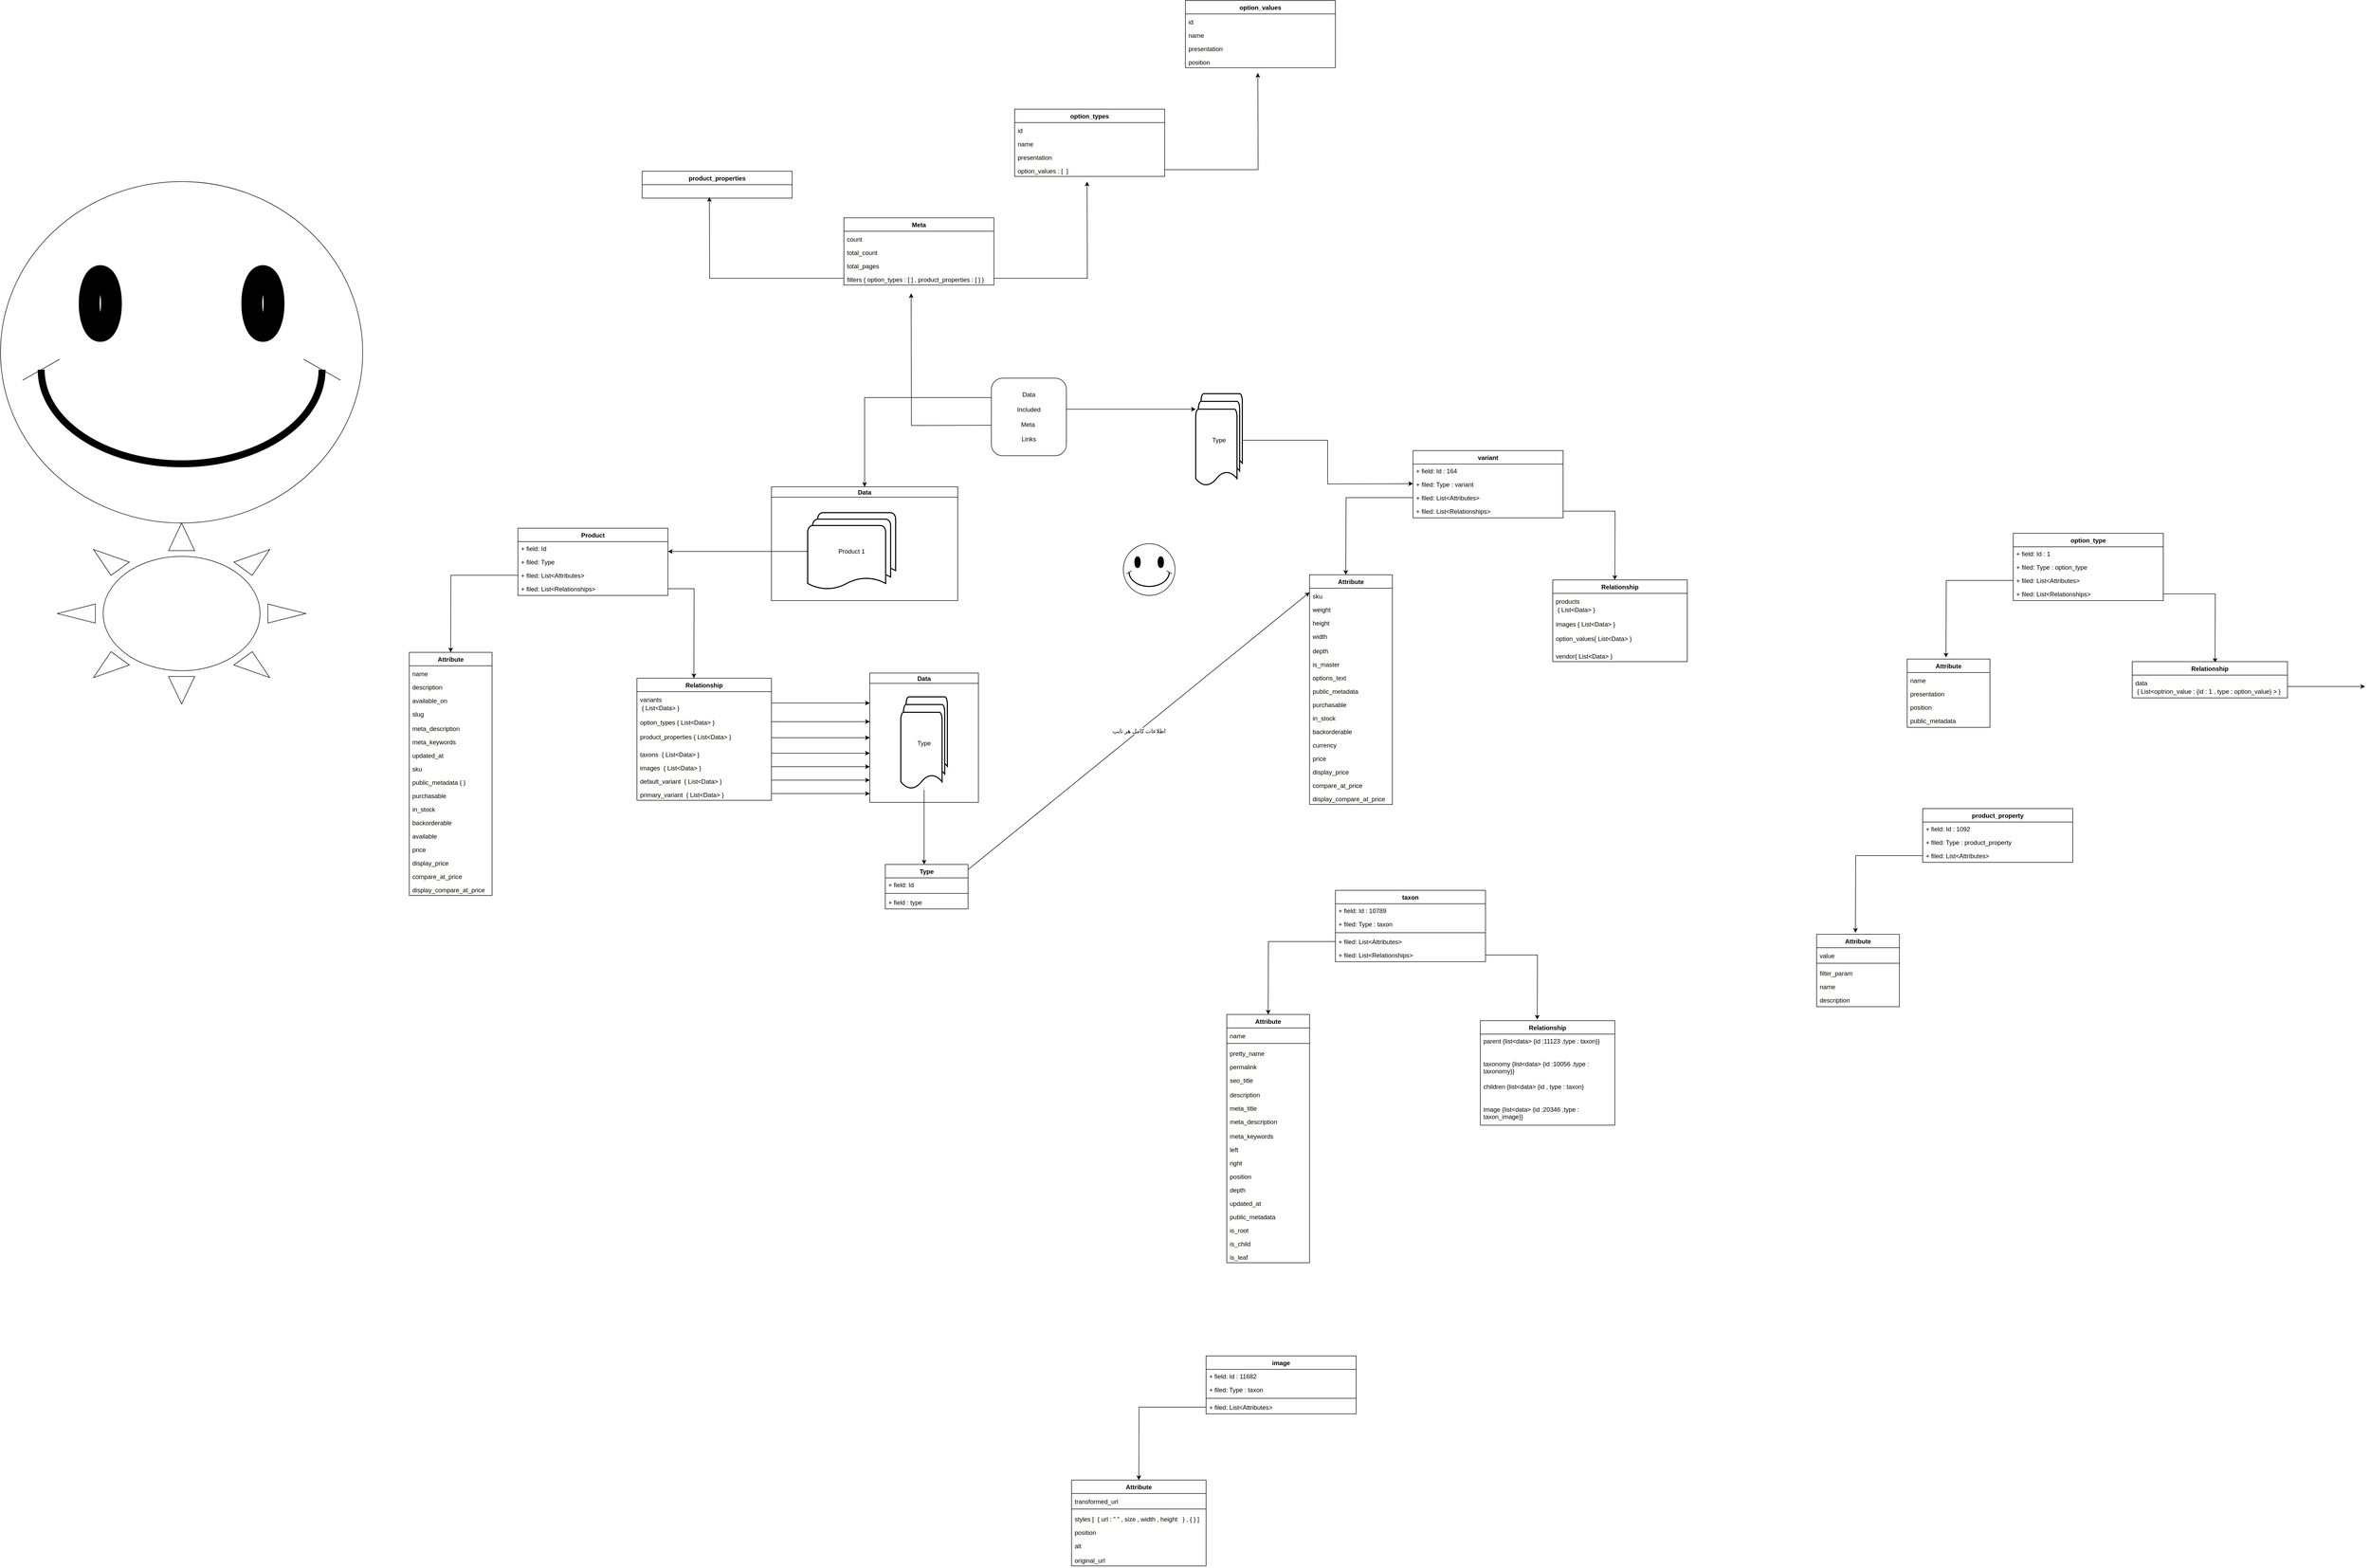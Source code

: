 <mxfile version="21.6.8" type="device">
  <diagram name="Page-1" id="moG2qmu7YmXrYTg2Tc04">
    <mxGraphModel dx="3387" dy="2058" grid="1" gridSize="10" guides="1" tooltips="1" connect="1" arrows="1" fold="1" page="1" pageScale="1" pageWidth="850" pageHeight="1100" math="0" shadow="0">
      <root>
        <mxCell id="0" />
        <mxCell id="1" parent="0" />
        <mxCell id="2EdYx-QQGdsCaBUIHvsT-23" style="edgeStyle=orthogonalEdgeStyle;rounded=0;orthogonalLoop=1;jettySize=auto;html=1;exitX=0;exitY=0.25;exitDx=0;exitDy=0;" parent="1" source="2EdYx-QQGdsCaBUIHvsT-1" target="2EdYx-QQGdsCaBUIHvsT-16" edge="1">
          <mxGeometry relative="1" as="geometry" />
        </mxCell>
        <mxCell id="2EdYx-QQGdsCaBUIHvsT-83" style="edgeStyle=orthogonalEdgeStyle;rounded=0;orthogonalLoop=1;jettySize=auto;html=1;" parent="1" edge="1">
          <mxGeometry relative="1" as="geometry">
            <mxPoint x="750" y="-240" as="targetPoint" />
            <mxPoint x="500" y="-240" as="sourcePoint" />
          </mxGeometry>
        </mxCell>
        <mxCell id="GQeTn8wQc1jE0vWEfusg-205" style="edgeStyle=orthogonalEdgeStyle;rounded=0;orthogonalLoop=1;jettySize=auto;html=1;exitX=0;exitY=0.5;exitDx=0;exitDy=0;" edge="1" parent="1">
          <mxGeometry relative="1" as="geometry">
            <mxPoint x="200" y="-464" as="targetPoint" />
            <mxPoint x="355" y="-209" as="sourcePoint" />
          </mxGeometry>
        </mxCell>
        <mxCell id="2EdYx-QQGdsCaBUIHvsT-1" value="Data&lt;br&gt;&lt;br&gt;Included&lt;br&gt;&lt;br&gt;Meta&amp;nbsp;&lt;br&gt;&lt;br&gt;Links" style="rounded=1;whiteSpace=wrap;html=1;" parent="1" vertex="1">
          <mxGeometry x="355" y="-300" width="145" height="150" as="geometry" />
        </mxCell>
        <mxCell id="2EdYx-QQGdsCaBUIHvsT-16" value="Data" style="swimlane;startSize=20;horizontal=1;containerType=tree;newEdgeStyle={&quot;edgeStyle&quot;:&quot;elbowEdgeStyle&quot;,&quot;startArrow&quot;:&quot;none&quot;,&quot;endArrow&quot;:&quot;none&quot;};" parent="1" vertex="1">
          <mxGeometry x="-70" y="-90" width="360" height="220" as="geometry" />
        </mxCell>
        <mxCell id="2EdYx-QQGdsCaBUIHvsT-25" style="edgeStyle=orthogonalEdgeStyle;rounded=0;orthogonalLoop=1;jettySize=auto;html=1;" parent="2EdYx-QQGdsCaBUIHvsT-16" source="2EdYx-QQGdsCaBUIHvsT-24" edge="1">
          <mxGeometry relative="1" as="geometry">
            <mxPoint x="-200" y="125" as="targetPoint" />
          </mxGeometry>
        </mxCell>
        <mxCell id="2EdYx-QQGdsCaBUIHvsT-24" value="Product 1" style="strokeWidth=2;html=1;shape=mxgraph.flowchart.multi-document;whiteSpace=wrap;" parent="2EdYx-QQGdsCaBUIHvsT-16" vertex="1">
          <mxGeometry x="70" y="50" width="170" height="150" as="geometry" />
        </mxCell>
        <mxCell id="2EdYx-QQGdsCaBUIHvsT-29" value="Product" style="swimlane;fontStyle=1;align=center;verticalAlign=top;childLayout=stackLayout;horizontal=1;startSize=26;horizontalStack=0;resizeParent=1;resizeParentMax=0;resizeLast=0;collapsible=1;marginBottom=0;whiteSpace=wrap;html=1;" parent="1" vertex="1">
          <mxGeometry x="-560" y="-10" width="290" height="130" as="geometry" />
        </mxCell>
        <mxCell id="2EdYx-QQGdsCaBUIHvsT-30" value="+ field: Id" style="text;strokeColor=none;fillColor=none;align=left;verticalAlign=top;spacingLeft=4;spacingRight=4;overflow=hidden;rotatable=0;points=[[0,0.5],[1,0.5]];portConstraint=eastwest;whiteSpace=wrap;html=1;" parent="2EdYx-QQGdsCaBUIHvsT-29" vertex="1">
          <mxGeometry y="26" width="290" height="26" as="geometry" />
        </mxCell>
        <mxCell id="2EdYx-QQGdsCaBUIHvsT-32" value="+ filed: Type&lt;br&gt;" style="text;strokeColor=none;fillColor=none;align=left;verticalAlign=top;spacingLeft=4;spacingRight=4;overflow=hidden;rotatable=0;points=[[0,0.5],[1,0.5]];portConstraint=eastwest;whiteSpace=wrap;html=1;" parent="2EdYx-QQGdsCaBUIHvsT-29" vertex="1">
          <mxGeometry y="52" width="290" height="26" as="geometry" />
        </mxCell>
        <mxCell id="2EdYx-QQGdsCaBUIHvsT-35" style="edgeStyle=orthogonalEdgeStyle;rounded=0;orthogonalLoop=1;jettySize=auto;html=1;" parent="2EdYx-QQGdsCaBUIHvsT-29" source="2EdYx-QQGdsCaBUIHvsT-33" edge="1">
          <mxGeometry relative="1" as="geometry">
            <mxPoint x="-130" y="240" as="targetPoint" />
          </mxGeometry>
        </mxCell>
        <mxCell id="2EdYx-QQGdsCaBUIHvsT-33" value="+ filed: List&amp;lt;Attributes&amp;gt;" style="text;strokeColor=none;fillColor=none;align=left;verticalAlign=top;spacingLeft=4;spacingRight=4;overflow=hidden;rotatable=0;points=[[0,0.5],[1,0.5]];portConstraint=eastwest;whiteSpace=wrap;html=1;" parent="2EdYx-QQGdsCaBUIHvsT-29" vertex="1">
          <mxGeometry y="78" width="290" height="26" as="geometry" />
        </mxCell>
        <mxCell id="2EdYx-QQGdsCaBUIHvsT-36" style="edgeStyle=orthogonalEdgeStyle;rounded=0;orthogonalLoop=1;jettySize=auto;html=1;" parent="2EdYx-QQGdsCaBUIHvsT-29" source="2EdYx-QQGdsCaBUIHvsT-34" edge="1">
          <mxGeometry relative="1" as="geometry">
            <mxPoint x="340" y="290" as="targetPoint" />
          </mxGeometry>
        </mxCell>
        <mxCell id="2EdYx-QQGdsCaBUIHvsT-34" value="+ filed: List&amp;lt;Relationships&amp;gt;" style="text;strokeColor=none;fillColor=none;align=left;verticalAlign=top;spacingLeft=4;spacingRight=4;overflow=hidden;rotatable=0;points=[[0,0.5],[1,0.5]];portConstraint=eastwest;whiteSpace=wrap;html=1;" parent="2EdYx-QQGdsCaBUIHvsT-29" vertex="1">
          <mxGeometry y="104" width="290" height="26" as="geometry" />
        </mxCell>
        <mxCell id="2EdYx-QQGdsCaBUIHvsT-37" value="Attribute" style="swimlane;fontStyle=1;align=center;verticalAlign=top;childLayout=stackLayout;horizontal=1;startSize=26;horizontalStack=0;resizeParent=1;resizeParentMax=0;resizeLast=0;collapsible=1;marginBottom=0;whiteSpace=wrap;html=1;" parent="1" vertex="1">
          <mxGeometry x="-770" y="230" width="160" height="470" as="geometry" />
        </mxCell>
        <mxCell id="2EdYx-QQGdsCaBUIHvsT-38" value="&lt;div style=&quot;background-color: rgb(255, 255, 254); line-height: 18px;&quot;&gt;name&lt;/div&gt;" style="text;strokeColor=none;fillColor=none;align=left;verticalAlign=top;spacingLeft=4;spacingRight=4;overflow=hidden;rotatable=0;points=[[0,0.5],[1,0.5]];portConstraint=eastwest;whiteSpace=wrap;html=1;" parent="2EdYx-QQGdsCaBUIHvsT-37" vertex="1">
          <mxGeometry y="26" width="160" height="26" as="geometry" />
        </mxCell>
        <mxCell id="2EdYx-QQGdsCaBUIHvsT-40" value="&lt;div style=&quot;background-color: rgb(255, 255, 254); line-height: 18px;&quot;&gt;description&lt;/div&gt;" style="text;strokeColor=none;fillColor=none;align=left;verticalAlign=top;spacingLeft=4;spacingRight=4;overflow=hidden;rotatable=0;points=[[0,0.5],[1,0.5]];portConstraint=eastwest;whiteSpace=wrap;html=1;" parent="2EdYx-QQGdsCaBUIHvsT-37" vertex="1">
          <mxGeometry y="52" width="160" height="26" as="geometry" />
        </mxCell>
        <mxCell id="2EdYx-QQGdsCaBUIHvsT-41" value="&lt;div style=&quot;background-color: rgb(255, 255, 254); line-height: 18px;&quot;&gt;&lt;div style=&quot;line-height: 18px;&quot;&gt;available_on&lt;/div&gt;&lt;/div&gt;" style="text;strokeColor=none;fillColor=none;align=left;verticalAlign=top;spacingLeft=4;spacingRight=4;overflow=hidden;rotatable=0;points=[[0,0.5],[1,0.5]];portConstraint=eastwest;whiteSpace=wrap;html=1;" parent="2EdYx-QQGdsCaBUIHvsT-37" vertex="1">
          <mxGeometry y="78" width="160" height="26" as="geometry" />
        </mxCell>
        <mxCell id="2EdYx-QQGdsCaBUIHvsT-42" value="&lt;div style=&quot;background-color: rgb(255, 255, 254); line-height: 18px;&quot;&gt;&lt;div style=&quot;line-height: 18px;&quot;&gt;slug&lt;/div&gt;&lt;/div&gt;" style="text;strokeColor=none;fillColor=none;align=left;verticalAlign=top;spacingLeft=4;spacingRight=4;overflow=hidden;rotatable=0;points=[[0,0.5],[1,0.5]];portConstraint=eastwest;whiteSpace=wrap;html=1;" parent="2EdYx-QQGdsCaBUIHvsT-37" vertex="1">
          <mxGeometry y="104" width="160" height="28" as="geometry" />
        </mxCell>
        <mxCell id="2EdYx-QQGdsCaBUIHvsT-43" value="&lt;div style=&quot;background-color: rgb(255, 255, 254); line-height: 18px;&quot;&gt;&lt;div style=&quot;line-height: 18px;&quot;&gt;meta_description&lt;/div&gt;&lt;/div&gt;" style="text;strokeColor=none;fillColor=none;align=left;verticalAlign=top;spacingLeft=4;spacingRight=4;overflow=hidden;rotatable=0;points=[[0,0.5],[1,0.5]];portConstraint=eastwest;whiteSpace=wrap;html=1;" parent="2EdYx-QQGdsCaBUIHvsT-37" vertex="1">
          <mxGeometry y="132" width="160" height="26" as="geometry" />
        </mxCell>
        <mxCell id="2EdYx-QQGdsCaBUIHvsT-44" value="&lt;div style=&quot;background-color: rgb(255, 255, 254); line-height: 18px;&quot;&gt;&lt;div style=&quot;line-height: 18px;&quot;&gt;meta_keywords&lt;/div&gt;&lt;/div&gt;" style="text;strokeColor=none;fillColor=none;align=left;verticalAlign=top;spacingLeft=4;spacingRight=4;overflow=hidden;rotatable=0;points=[[0,0.5],[1,0.5]];portConstraint=eastwest;whiteSpace=wrap;html=1;" parent="2EdYx-QQGdsCaBUIHvsT-37" vertex="1">
          <mxGeometry y="158" width="160" height="26" as="geometry" />
        </mxCell>
        <mxCell id="2EdYx-QQGdsCaBUIHvsT-45" value="&lt;div style=&quot;background-color: rgb(255, 255, 254); line-height: 18px;&quot;&gt;&lt;div style=&quot;line-height: 18px;&quot;&gt;updated_at&lt;/div&gt;&lt;/div&gt;" style="text;strokeColor=none;fillColor=none;align=left;verticalAlign=top;spacingLeft=4;spacingRight=4;overflow=hidden;rotatable=0;points=[[0,0.5],[1,0.5]];portConstraint=eastwest;whiteSpace=wrap;html=1;" parent="2EdYx-QQGdsCaBUIHvsT-37" vertex="1">
          <mxGeometry y="184" width="160" height="26" as="geometry" />
        </mxCell>
        <mxCell id="2EdYx-QQGdsCaBUIHvsT-46" value="&lt;div style=&quot;background-color: rgb(255, 255, 254); line-height: 18px;&quot;&gt;&lt;div style=&quot;line-height: 18px;&quot;&gt;sku&lt;/div&gt;&lt;/div&gt;" style="text;strokeColor=none;fillColor=none;align=left;verticalAlign=top;spacingLeft=4;spacingRight=4;overflow=hidden;rotatable=0;points=[[0,0.5],[1,0.5]];portConstraint=eastwest;whiteSpace=wrap;html=1;" parent="2EdYx-QQGdsCaBUIHvsT-37" vertex="1">
          <mxGeometry y="210" width="160" height="26" as="geometry" />
        </mxCell>
        <mxCell id="2EdYx-QQGdsCaBUIHvsT-47" value="&lt;div style=&quot;background-color: rgb(255, 255, 254); line-height: 18px;&quot;&gt;&lt;div style=&quot;line-height: 18px;&quot;&gt;public_metadata { }&lt;/div&gt;&lt;/div&gt;" style="text;strokeColor=none;fillColor=none;align=left;verticalAlign=top;spacingLeft=4;spacingRight=4;overflow=hidden;rotatable=0;points=[[0,0.5],[1,0.5]];portConstraint=eastwest;whiteSpace=wrap;html=1;" parent="2EdYx-QQGdsCaBUIHvsT-37" vertex="1">
          <mxGeometry y="236" width="160" height="26" as="geometry" />
        </mxCell>
        <mxCell id="2EdYx-QQGdsCaBUIHvsT-48" value="&lt;div style=&quot;background-color: rgb(255, 255, 254); line-height: 18px;&quot;&gt;&lt;div style=&quot;line-height: 18px;&quot;&gt;purchasable&lt;/div&gt;&lt;/div&gt;" style="text;strokeColor=none;fillColor=none;align=left;verticalAlign=top;spacingLeft=4;spacingRight=4;overflow=hidden;rotatable=0;points=[[0,0.5],[1,0.5]];portConstraint=eastwest;whiteSpace=wrap;html=1;" parent="2EdYx-QQGdsCaBUIHvsT-37" vertex="1">
          <mxGeometry y="262" width="160" height="26" as="geometry" />
        </mxCell>
        <mxCell id="2EdYx-QQGdsCaBUIHvsT-49" value="&lt;div style=&quot;background-color: rgb(255, 255, 254); line-height: 18px;&quot;&gt;&lt;div style=&quot;line-height: 18px;&quot;&gt;in_stock&lt;/div&gt;&lt;/div&gt;" style="text;strokeColor=none;fillColor=none;align=left;verticalAlign=top;spacingLeft=4;spacingRight=4;overflow=hidden;rotatable=0;points=[[0,0.5],[1,0.5]];portConstraint=eastwest;whiteSpace=wrap;html=1;" parent="2EdYx-QQGdsCaBUIHvsT-37" vertex="1">
          <mxGeometry y="288" width="160" height="26" as="geometry" />
        </mxCell>
        <mxCell id="2EdYx-QQGdsCaBUIHvsT-50" value="&lt;div style=&quot;background-color: rgb(255, 255, 254); line-height: 18px;&quot;&gt;&lt;div style=&quot;line-height: 18px;&quot;&gt;backorderable&lt;/div&gt;&lt;/div&gt;" style="text;strokeColor=none;fillColor=none;align=left;verticalAlign=top;spacingLeft=4;spacingRight=4;overflow=hidden;rotatable=0;points=[[0,0.5],[1,0.5]];portConstraint=eastwest;whiteSpace=wrap;html=1;" parent="2EdYx-QQGdsCaBUIHvsT-37" vertex="1">
          <mxGeometry y="314" width="160" height="26" as="geometry" />
        </mxCell>
        <mxCell id="2EdYx-QQGdsCaBUIHvsT-51" value="&lt;div style=&quot;background-color: rgb(255, 255, 254); line-height: 18px;&quot;&gt;&lt;div style=&quot;line-height: 18px;&quot;&gt;available&lt;/div&gt;&lt;/div&gt;" style="text;strokeColor=none;fillColor=none;align=left;verticalAlign=top;spacingLeft=4;spacingRight=4;overflow=hidden;rotatable=0;points=[[0,0.5],[1,0.5]];portConstraint=eastwest;whiteSpace=wrap;html=1;" parent="2EdYx-QQGdsCaBUIHvsT-37" vertex="1">
          <mxGeometry y="340" width="160" height="26" as="geometry" />
        </mxCell>
        <mxCell id="2EdYx-QQGdsCaBUIHvsT-52" value="&lt;div style=&quot;background-color: rgb(255, 255, 254); line-height: 18px;&quot;&gt;&lt;div style=&quot;line-height: 18px;&quot;&gt;&lt;div style=&quot;line-height: 18px;&quot;&gt;price&lt;/div&gt;&lt;/div&gt;&lt;/div&gt;" style="text;strokeColor=none;fillColor=none;align=left;verticalAlign=top;spacingLeft=4;spacingRight=4;overflow=hidden;rotatable=0;points=[[0,0.5],[1,0.5]];portConstraint=eastwest;whiteSpace=wrap;html=1;" parent="2EdYx-QQGdsCaBUIHvsT-37" vertex="1">
          <mxGeometry y="366" width="160" height="26" as="geometry" />
        </mxCell>
        <mxCell id="2EdYx-QQGdsCaBUIHvsT-53" value="&lt;div style=&quot;background-color: rgb(255, 255, 254); line-height: 18px;&quot;&gt;&lt;div style=&quot;line-height: 18px;&quot;&gt;display_price&lt;/div&gt;&lt;/div&gt;" style="text;strokeColor=none;fillColor=none;align=left;verticalAlign=top;spacingLeft=4;spacingRight=4;overflow=hidden;rotatable=0;points=[[0,0.5],[1,0.5]];portConstraint=eastwest;whiteSpace=wrap;html=1;" parent="2EdYx-QQGdsCaBUIHvsT-37" vertex="1">
          <mxGeometry y="392" width="160" height="26" as="geometry" />
        </mxCell>
        <mxCell id="2EdYx-QQGdsCaBUIHvsT-54" value="&lt;div style=&quot;background-color: rgb(255, 255, 254); line-height: 18px;&quot;&gt;&lt;div style=&quot;line-height: 18px;&quot;&gt;compare_at_price&lt;/div&gt;&lt;/div&gt;" style="text;strokeColor=none;fillColor=none;align=left;verticalAlign=top;spacingLeft=4;spacingRight=4;overflow=hidden;rotatable=0;points=[[0,0.5],[1,0.5]];portConstraint=eastwest;whiteSpace=wrap;html=1;" parent="2EdYx-QQGdsCaBUIHvsT-37" vertex="1">
          <mxGeometry y="418" width="160" height="26" as="geometry" />
        </mxCell>
        <mxCell id="2EdYx-QQGdsCaBUIHvsT-55" value="&lt;div style=&quot;background-color: rgb(255, 255, 254); line-height: 18px;&quot;&gt;&lt;div style=&quot;line-height: 18px;&quot;&gt;&lt;div style=&quot;line-height: 18px;&quot;&gt;display_compare_at_price&lt;/div&gt;&lt;/div&gt;&lt;/div&gt;" style="text;strokeColor=none;fillColor=none;align=left;verticalAlign=top;spacingLeft=4;spacingRight=4;overflow=hidden;rotatable=0;points=[[0,0.5],[1,0.5]];portConstraint=eastwest;whiteSpace=wrap;html=1;" parent="2EdYx-QQGdsCaBUIHvsT-37" vertex="1">
          <mxGeometry y="444" width="160" height="26" as="geometry" />
        </mxCell>
        <mxCell id="2EdYx-QQGdsCaBUIHvsT-56" value="Relationship" style="swimlane;fontStyle=1;align=center;verticalAlign=top;childLayout=stackLayout;horizontal=1;startSize=26;horizontalStack=0;resizeParent=1;resizeParentMax=0;resizeLast=0;collapsible=1;marginBottom=0;whiteSpace=wrap;html=1;" parent="1" vertex="1">
          <mxGeometry x="-330" y="280" width="260" height="236" as="geometry" />
        </mxCell>
        <mxCell id="2EdYx-QQGdsCaBUIHvsT-65" style="edgeStyle=orthogonalEdgeStyle;rounded=0;orthogonalLoop=1;jettySize=auto;html=1;" parent="2EdYx-QQGdsCaBUIHvsT-56" source="2EdYx-QQGdsCaBUIHvsT-57" edge="1">
          <mxGeometry relative="1" as="geometry">
            <mxPoint x="450" y="48" as="targetPoint" />
          </mxGeometry>
        </mxCell>
        <mxCell id="2EdYx-QQGdsCaBUIHvsT-57" value="&lt;div style=&quot;background-color: rgb(255, 255, 254); line-height: 18px;&quot;&gt;variants&amp;nbsp;&amp;nbsp;&lt;/div&gt;&amp;nbsp;{ List&amp;lt;Data&amp;gt; }" style="text;strokeColor=none;fillColor=none;align=left;verticalAlign=top;spacingLeft=4;spacingRight=4;overflow=hidden;rotatable=0;points=[[0,0.5],[1,0.5]];portConstraint=eastwest;whiteSpace=wrap;html=1;" parent="2EdYx-QQGdsCaBUIHvsT-56" vertex="1">
          <mxGeometry y="26" width="260" height="44" as="geometry" />
        </mxCell>
        <mxCell id="2EdYx-QQGdsCaBUIHvsT-71" style="edgeStyle=orthogonalEdgeStyle;rounded=0;orthogonalLoop=1;jettySize=auto;html=1;" parent="2EdYx-QQGdsCaBUIHvsT-56" source="2EdYx-QQGdsCaBUIHvsT-59" edge="1">
          <mxGeometry relative="1" as="geometry">
            <mxPoint x="450" y="84" as="targetPoint" />
          </mxGeometry>
        </mxCell>
        <mxCell id="2EdYx-QQGdsCaBUIHvsT-59" value="&lt;div style=&quot;background-color: rgb(255, 255, 254); line-height: 18px;&quot;&gt;option_types { List&amp;lt;Data&amp;gt; }&lt;/div&gt;" style="text;strokeColor=none;fillColor=none;align=left;verticalAlign=top;spacingLeft=4;spacingRight=4;overflow=hidden;rotatable=0;points=[[0,0.5],[1,0.5]];portConstraint=eastwest;whiteSpace=wrap;html=1;" parent="2EdYx-QQGdsCaBUIHvsT-56" vertex="1">
          <mxGeometry y="70" width="260" height="28" as="geometry" />
        </mxCell>
        <mxCell id="2EdYx-QQGdsCaBUIHvsT-60" value="&lt;div style=&quot;background-color: rgb(255, 255, 254); line-height: 18px;&quot;&gt;&lt;div style=&quot;line-height: 18px;&quot;&gt;product_properties { List&amp;lt;Data&amp;gt; }&lt;/div&gt;&lt;/div&gt;" style="text;strokeColor=none;fillColor=none;align=left;verticalAlign=top;spacingLeft=4;spacingRight=4;overflow=hidden;rotatable=0;points=[[0,0.5],[1,0.5]];portConstraint=eastwest;whiteSpace=wrap;html=1;" parent="2EdYx-QQGdsCaBUIHvsT-56" vertex="1">
          <mxGeometry y="98" width="260" height="34" as="geometry" />
        </mxCell>
        <mxCell id="2EdYx-QQGdsCaBUIHvsT-73" style="edgeStyle=orthogonalEdgeStyle;rounded=0;orthogonalLoop=1;jettySize=auto;html=1;" parent="2EdYx-QQGdsCaBUIHvsT-56" source="2EdYx-QQGdsCaBUIHvsT-61" edge="1">
          <mxGeometry relative="1" as="geometry">
            <mxPoint x="450" y="145" as="targetPoint" />
          </mxGeometry>
        </mxCell>
        <mxCell id="2EdYx-QQGdsCaBUIHvsT-61" value="&lt;div style=&quot;background-color: rgb(255, 255, 254); line-height: 18px;&quot;&gt;&lt;div style=&quot;line-height: 18px;&quot;&gt;taxons&amp;nbsp; { List&amp;lt;Data&amp;gt; }&lt;/div&gt;&lt;/div&gt;" style="text;strokeColor=none;fillColor=none;align=left;verticalAlign=top;spacingLeft=4;spacingRight=4;overflow=hidden;rotatable=0;points=[[0,0.5],[1,0.5]];portConstraint=eastwest;whiteSpace=wrap;html=1;" parent="2EdYx-QQGdsCaBUIHvsT-56" vertex="1">
          <mxGeometry y="132" width="260" height="26" as="geometry" />
        </mxCell>
        <mxCell id="2EdYx-QQGdsCaBUIHvsT-74" style="edgeStyle=orthogonalEdgeStyle;rounded=0;orthogonalLoop=1;jettySize=auto;html=1;" parent="2EdYx-QQGdsCaBUIHvsT-56" source="2EdYx-QQGdsCaBUIHvsT-62" edge="1">
          <mxGeometry relative="1" as="geometry">
            <mxPoint x="450" y="171" as="targetPoint" />
          </mxGeometry>
        </mxCell>
        <mxCell id="2EdYx-QQGdsCaBUIHvsT-62" value="&lt;div style=&quot;background-color: rgb(255, 255, 254); line-height: 18px;&quot;&gt;&lt;div style=&quot;line-height: 18px;&quot;&gt;images&amp;nbsp; { List&amp;lt;Data&amp;gt; }&lt;/div&gt;&lt;/div&gt;" style="text;strokeColor=none;fillColor=none;align=left;verticalAlign=top;spacingLeft=4;spacingRight=4;overflow=hidden;rotatable=0;points=[[0,0.5],[1,0.5]];portConstraint=eastwest;whiteSpace=wrap;html=1;" parent="2EdYx-QQGdsCaBUIHvsT-56" vertex="1">
          <mxGeometry y="158" width="260" height="26" as="geometry" />
        </mxCell>
        <mxCell id="2EdYx-QQGdsCaBUIHvsT-75" style="edgeStyle=orthogonalEdgeStyle;rounded=0;orthogonalLoop=1;jettySize=auto;html=1;" parent="2EdYx-QQGdsCaBUIHvsT-56" source="2EdYx-QQGdsCaBUIHvsT-63" edge="1">
          <mxGeometry relative="1" as="geometry">
            <mxPoint x="450" y="197" as="targetPoint" />
          </mxGeometry>
        </mxCell>
        <mxCell id="2EdYx-QQGdsCaBUIHvsT-63" value="&lt;div style=&quot;background-color: rgb(255, 255, 254); line-height: 18px;&quot;&gt;&lt;div style=&quot;line-height: 18px;&quot;&gt;default_variant&amp;nbsp; { List&amp;lt;Data&amp;gt; }&lt;/div&gt;&lt;/div&gt;" style="text;strokeColor=none;fillColor=none;align=left;verticalAlign=top;spacingLeft=4;spacingRight=4;overflow=hidden;rotatable=0;points=[[0,0.5],[1,0.5]];portConstraint=eastwest;whiteSpace=wrap;html=1;" parent="2EdYx-QQGdsCaBUIHvsT-56" vertex="1">
          <mxGeometry y="184" width="260" height="26" as="geometry" />
        </mxCell>
        <mxCell id="2EdYx-QQGdsCaBUIHvsT-76" style="edgeStyle=orthogonalEdgeStyle;rounded=0;orthogonalLoop=1;jettySize=auto;html=1;" parent="2EdYx-QQGdsCaBUIHvsT-56" source="2EdYx-QQGdsCaBUIHvsT-64" edge="1">
          <mxGeometry relative="1" as="geometry">
            <mxPoint x="450" y="223" as="targetPoint" />
          </mxGeometry>
        </mxCell>
        <mxCell id="2EdYx-QQGdsCaBUIHvsT-64" value="&lt;div style=&quot;background-color: rgb(255, 255, 254); line-height: 18px;&quot;&gt;&lt;div style=&quot;line-height: 18px;&quot;&gt;primary_variant&amp;nbsp; { List&amp;lt;Data&amp;gt; }&lt;/div&gt;&lt;/div&gt;" style="text;strokeColor=none;fillColor=none;align=left;verticalAlign=top;spacingLeft=4;spacingRight=4;overflow=hidden;rotatable=0;points=[[0,0.5],[1,0.5]];portConstraint=eastwest;whiteSpace=wrap;html=1;" parent="2EdYx-QQGdsCaBUIHvsT-56" vertex="1">
          <mxGeometry y="210" width="260" height="26" as="geometry" />
        </mxCell>
        <mxCell id="2EdYx-QQGdsCaBUIHvsT-67" value="Data" style="swimlane;startSize=20;horizontal=1;containerType=tree;newEdgeStyle={&quot;edgeStyle&quot;:&quot;elbowEdgeStyle&quot;,&quot;startArrow&quot;:&quot;none&quot;,&quot;endArrow&quot;:&quot;none&quot;};" parent="1" vertex="1">
          <mxGeometry x="120" y="270" width="210" height="250" as="geometry" />
        </mxCell>
        <mxCell id="2EdYx-QQGdsCaBUIHvsT-77" style="edgeStyle=orthogonalEdgeStyle;rounded=0;orthogonalLoop=1;jettySize=auto;html=1;" parent="2EdYx-QQGdsCaBUIHvsT-67" source="2EdYx-QQGdsCaBUIHvsT-69" edge="1">
          <mxGeometry relative="1" as="geometry">
            <mxPoint x="105" y="370" as="targetPoint" />
          </mxGeometry>
        </mxCell>
        <mxCell id="2EdYx-QQGdsCaBUIHvsT-69" value="Type" style="strokeWidth=2;html=1;shape=mxgraph.flowchart.multi-document;whiteSpace=wrap;" parent="2EdYx-QQGdsCaBUIHvsT-67" vertex="1">
          <mxGeometry x="60" y="46" width="90" height="180" as="geometry" />
        </mxCell>
        <mxCell id="2EdYx-QQGdsCaBUIHvsT-72" style="edgeStyle=orthogonalEdgeStyle;rounded=0;orthogonalLoop=1;jettySize=auto;html=1;entryX=0;entryY=0.5;entryDx=0;entryDy=0;" parent="1" source="2EdYx-QQGdsCaBUIHvsT-60" target="2EdYx-QQGdsCaBUIHvsT-67" edge="1">
          <mxGeometry relative="1" as="geometry" />
        </mxCell>
        <mxCell id="2EdYx-QQGdsCaBUIHvsT-78" value="Type" style="swimlane;fontStyle=1;align=center;verticalAlign=top;childLayout=stackLayout;horizontal=1;startSize=26;horizontalStack=0;resizeParent=1;resizeParentMax=0;resizeLast=0;collapsible=1;marginBottom=0;whiteSpace=wrap;html=1;" parent="1" vertex="1">
          <mxGeometry x="150" y="640" width="160" height="86" as="geometry" />
        </mxCell>
        <mxCell id="2EdYx-QQGdsCaBUIHvsT-79" value="+ field: Id" style="text;strokeColor=none;fillColor=none;align=left;verticalAlign=top;spacingLeft=4;spacingRight=4;overflow=hidden;rotatable=0;points=[[0,0.5],[1,0.5]];portConstraint=eastwest;whiteSpace=wrap;html=1;" parent="2EdYx-QQGdsCaBUIHvsT-78" vertex="1">
          <mxGeometry y="26" width="160" height="26" as="geometry" />
        </mxCell>
        <mxCell id="2EdYx-QQGdsCaBUIHvsT-80" value="" style="line;strokeWidth=1;fillColor=none;align=left;verticalAlign=middle;spacingTop=-1;spacingLeft=3;spacingRight=3;rotatable=0;labelPosition=right;points=[];portConstraint=eastwest;strokeColor=inherit;" parent="2EdYx-QQGdsCaBUIHvsT-78" vertex="1">
          <mxGeometry y="52" width="160" height="8" as="geometry" />
        </mxCell>
        <mxCell id="2EdYx-QQGdsCaBUIHvsT-81" value="+ field : type" style="text;strokeColor=none;fillColor=none;align=left;verticalAlign=top;spacingLeft=4;spacingRight=4;overflow=hidden;rotatable=0;points=[[0,0.5],[1,0.5]];portConstraint=eastwest;whiteSpace=wrap;html=1;" parent="2EdYx-QQGdsCaBUIHvsT-78" vertex="1">
          <mxGeometry y="60" width="160" height="26" as="geometry" />
        </mxCell>
        <mxCell id="2EdYx-QQGdsCaBUIHvsT-90" style="edgeStyle=orthogonalEdgeStyle;rounded=0;orthogonalLoop=1;jettySize=auto;html=1;entryX=0.5;entryY=0;entryDx=0;entryDy=0;" parent="1" source="2EdYx-QQGdsCaBUIHvsT-84" edge="1">
          <mxGeometry relative="1" as="geometry">
            <mxPoint x="1170" y="-96" as="targetPoint" />
          </mxGeometry>
        </mxCell>
        <mxCell id="2EdYx-QQGdsCaBUIHvsT-84" value="Type" style="strokeWidth=2;html=1;shape=mxgraph.flowchart.multi-document;whiteSpace=wrap;" parent="1" vertex="1">
          <mxGeometry x="750" y="-270" width="90" height="180" as="geometry" />
        </mxCell>
        <mxCell id="2EdYx-QQGdsCaBUIHvsT-97" value="variant" style="swimlane;fontStyle=1;align=center;verticalAlign=top;childLayout=stackLayout;horizontal=1;startSize=26;horizontalStack=0;resizeParent=1;resizeParentMax=0;resizeLast=0;collapsible=1;marginBottom=0;whiteSpace=wrap;html=1;" parent="1" vertex="1">
          <mxGeometry x="1170" y="-160" width="290" height="130" as="geometry" />
        </mxCell>
        <mxCell id="2EdYx-QQGdsCaBUIHvsT-98" value="+ field: Id : 164" style="text;strokeColor=none;fillColor=none;align=left;verticalAlign=top;spacingLeft=4;spacingRight=4;overflow=hidden;rotatable=0;points=[[0,0.5],[1,0.5]];portConstraint=eastwest;whiteSpace=wrap;html=1;" parent="2EdYx-QQGdsCaBUIHvsT-97" vertex="1">
          <mxGeometry y="26" width="290" height="26" as="geometry" />
        </mxCell>
        <mxCell id="2EdYx-QQGdsCaBUIHvsT-99" value="+ filed: Type : variant" style="text;strokeColor=none;fillColor=none;align=left;verticalAlign=top;spacingLeft=4;spacingRight=4;overflow=hidden;rotatable=0;points=[[0,0.5],[1,0.5]];portConstraint=eastwest;whiteSpace=wrap;html=1;" parent="2EdYx-QQGdsCaBUIHvsT-97" vertex="1">
          <mxGeometry y="52" width="290" height="26" as="geometry" />
        </mxCell>
        <mxCell id="2EdYx-QQGdsCaBUIHvsT-101" style="edgeStyle=orthogonalEdgeStyle;rounded=0;orthogonalLoop=1;jettySize=auto;html=1;" parent="2EdYx-QQGdsCaBUIHvsT-97" source="2EdYx-QQGdsCaBUIHvsT-102" edge="1">
          <mxGeometry relative="1" as="geometry">
            <mxPoint x="-130" y="240" as="targetPoint" />
          </mxGeometry>
        </mxCell>
        <mxCell id="2EdYx-QQGdsCaBUIHvsT-102" value="+ filed: List&amp;lt;Attributes&amp;gt;" style="text;strokeColor=none;fillColor=none;align=left;verticalAlign=top;spacingLeft=4;spacingRight=4;overflow=hidden;rotatable=0;points=[[0,0.5],[1,0.5]];portConstraint=eastwest;whiteSpace=wrap;html=1;" parent="2EdYx-QQGdsCaBUIHvsT-97" vertex="1">
          <mxGeometry y="78" width="290" height="26" as="geometry" />
        </mxCell>
        <mxCell id="2EdYx-QQGdsCaBUIHvsT-138" style="edgeStyle=orthogonalEdgeStyle;rounded=0;orthogonalLoop=1;jettySize=auto;html=1;" parent="2EdYx-QQGdsCaBUIHvsT-97" source="2EdYx-QQGdsCaBUIHvsT-104" edge="1">
          <mxGeometry relative="1" as="geometry">
            <mxPoint x="390" y="250" as="targetPoint" />
          </mxGeometry>
        </mxCell>
        <mxCell id="2EdYx-QQGdsCaBUIHvsT-104" value="+ filed: List&amp;lt;Relationships&amp;gt;" style="text;strokeColor=none;fillColor=none;align=left;verticalAlign=top;spacingLeft=4;spacingRight=4;overflow=hidden;rotatable=0;points=[[0,0.5],[1,0.5]];portConstraint=eastwest;whiteSpace=wrap;html=1;" parent="2EdYx-QQGdsCaBUIHvsT-97" vertex="1">
          <mxGeometry y="104" width="290" height="26" as="geometry" />
        </mxCell>
        <mxCell id="GQeTn8wQc1jE0vWEfusg-1" value="اطلاعات کامل هر تایپ" style="endArrow=classic;html=1;rounded=0;entryX=0;entryY=1;entryDx=0;entryDy=0;" edge="1" parent="1">
          <mxGeometry width="50" height="50" relative="1" as="geometry">
            <mxPoint x="310" y="650" as="sourcePoint" />
            <mxPoint x="970" y="114" as="targetPoint" />
          </mxGeometry>
        </mxCell>
        <mxCell id="GQeTn8wQc1jE0vWEfusg-10" value="Attribute" style="swimlane;fontStyle=1;align=center;verticalAlign=top;childLayout=stackLayout;horizontal=1;startSize=26;horizontalStack=0;resizeParent=1;resizeParentMax=0;resizeLast=0;collapsible=1;marginBottom=0;whiteSpace=wrap;html=1;" vertex="1" parent="1">
          <mxGeometry x="970" y="80" width="160" height="444" as="geometry" />
        </mxCell>
        <mxCell id="GQeTn8wQc1jE0vWEfusg-11" value="&lt;div style=&quot;background-color: rgb(255, 255, 254); line-height: 18px;&quot;&gt;&lt;div style=&quot;line-height: 18px;&quot;&gt;sku&lt;/div&gt;&lt;/div&gt;" style="text;strokeColor=none;fillColor=none;align=left;verticalAlign=top;spacingLeft=4;spacingRight=4;overflow=hidden;rotatable=0;points=[[0,0.5],[1,0.5]];portConstraint=eastwest;whiteSpace=wrap;html=1;" vertex="1" parent="GQeTn8wQc1jE0vWEfusg-10">
          <mxGeometry y="26" width="160" height="26" as="geometry" />
        </mxCell>
        <mxCell id="GQeTn8wQc1jE0vWEfusg-13" value="&lt;div style=&quot;background-color: rgb(255, 255, 254); line-height: 18px;&quot;&gt;&lt;div style=&quot;line-height: 18px;&quot;&gt;weight&lt;/div&gt;&lt;/div&gt;" style="text;strokeColor=none;fillColor=none;align=left;verticalAlign=top;spacingLeft=4;spacingRight=4;overflow=hidden;rotatable=0;points=[[0,0.5],[1,0.5]];portConstraint=eastwest;whiteSpace=wrap;html=1;" vertex="1" parent="GQeTn8wQc1jE0vWEfusg-10">
          <mxGeometry y="52" width="160" height="26" as="geometry" />
        </mxCell>
        <mxCell id="GQeTn8wQc1jE0vWEfusg-14" value="&lt;div style=&quot;background-color: rgb(255, 255, 254); line-height: 18px;&quot;&gt;&lt;div style=&quot;line-height: 18px;&quot;&gt;&lt;div style=&quot;line-height: 18px;&quot;&gt;height&lt;/div&gt;&lt;/div&gt;&lt;/div&gt;" style="text;strokeColor=none;fillColor=none;align=left;verticalAlign=top;spacingLeft=4;spacingRight=4;overflow=hidden;rotatable=0;points=[[0,0.5],[1,0.5]];portConstraint=eastwest;whiteSpace=wrap;html=1;" vertex="1" parent="GQeTn8wQc1jE0vWEfusg-10">
          <mxGeometry y="78" width="160" height="26" as="geometry" />
        </mxCell>
        <mxCell id="GQeTn8wQc1jE0vWEfusg-15" value="&lt;div style=&quot;background-color: rgb(255, 255, 254); line-height: 18px;&quot;&gt;&lt;div style=&quot;line-height: 18px;&quot;&gt;&lt;div style=&quot;line-height: 18px;&quot;&gt;width&lt;/div&gt;&lt;/div&gt;&lt;/div&gt;" style="text;strokeColor=none;fillColor=none;align=left;verticalAlign=top;spacingLeft=4;spacingRight=4;overflow=hidden;rotatable=0;points=[[0,0.5],[1,0.5]];portConstraint=eastwest;whiteSpace=wrap;html=1;" vertex="1" parent="GQeTn8wQc1jE0vWEfusg-10">
          <mxGeometry y="104" width="160" height="28" as="geometry" />
        </mxCell>
        <mxCell id="GQeTn8wQc1jE0vWEfusg-16" value="&lt;div style=&quot;background-color: rgb(255, 255, 254); line-height: 18px;&quot;&gt;&lt;div style=&quot;line-height: 18px;&quot;&gt;&lt;div style=&quot;line-height: 18px;&quot;&gt;depth&lt;/div&gt;&lt;/div&gt;&lt;/div&gt;" style="text;strokeColor=none;fillColor=none;align=left;verticalAlign=top;spacingLeft=4;spacingRight=4;overflow=hidden;rotatable=0;points=[[0,0.5],[1,0.5]];portConstraint=eastwest;whiteSpace=wrap;html=1;" vertex="1" parent="GQeTn8wQc1jE0vWEfusg-10">
          <mxGeometry y="132" width="160" height="26" as="geometry" />
        </mxCell>
        <mxCell id="GQeTn8wQc1jE0vWEfusg-17" value="&lt;div style=&quot;background-color: rgb(255, 255, 254); line-height: 18px;&quot;&gt;&lt;div style=&quot;line-height: 18px;&quot;&gt;&lt;div style=&quot;line-height: 18px;&quot;&gt;is_master&lt;/div&gt;&lt;/div&gt;&lt;/div&gt;" style="text;strokeColor=none;fillColor=none;align=left;verticalAlign=top;spacingLeft=4;spacingRight=4;overflow=hidden;rotatable=0;points=[[0,0.5],[1,0.5]];portConstraint=eastwest;whiteSpace=wrap;html=1;" vertex="1" parent="GQeTn8wQc1jE0vWEfusg-10">
          <mxGeometry y="158" width="160" height="26" as="geometry" />
        </mxCell>
        <mxCell id="GQeTn8wQc1jE0vWEfusg-18" value="&lt;div style=&quot;background-color: rgb(255, 255, 254); line-height: 18px;&quot;&gt;&lt;div style=&quot;line-height: 18px;&quot;&gt;&lt;div style=&quot;line-height: 18px;&quot;&gt;options_text&lt;/div&gt;&lt;/div&gt;&lt;/div&gt;" style="text;strokeColor=none;fillColor=none;align=left;verticalAlign=top;spacingLeft=4;spacingRight=4;overflow=hidden;rotatable=0;points=[[0,0.5],[1,0.5]];portConstraint=eastwest;whiteSpace=wrap;html=1;" vertex="1" parent="GQeTn8wQc1jE0vWEfusg-10">
          <mxGeometry y="184" width="160" height="26" as="geometry" />
        </mxCell>
        <mxCell id="GQeTn8wQc1jE0vWEfusg-19" value="&lt;div style=&quot;background-color: rgb(255, 255, 254); line-height: 18px;&quot;&gt;&lt;div style=&quot;line-height: 18px;&quot;&gt;&lt;div style=&quot;line-height: 18px;&quot;&gt;public_metadata&lt;/div&gt;&lt;/div&gt;&lt;/div&gt;" style="text;strokeColor=none;fillColor=none;align=left;verticalAlign=top;spacingLeft=4;spacingRight=4;overflow=hidden;rotatable=0;points=[[0,0.5],[1,0.5]];portConstraint=eastwest;whiteSpace=wrap;html=1;" vertex="1" parent="GQeTn8wQc1jE0vWEfusg-10">
          <mxGeometry y="210" width="160" height="26" as="geometry" />
        </mxCell>
        <mxCell id="GQeTn8wQc1jE0vWEfusg-20" value="&lt;div style=&quot;background-color: rgb(255, 255, 254); line-height: 18px;&quot;&gt;&lt;div style=&quot;line-height: 18px;&quot;&gt;&lt;div style=&quot;line-height: 18px;&quot;&gt;purchasable&lt;/div&gt;&lt;/div&gt;&lt;/div&gt;" style="text;strokeColor=none;fillColor=none;align=left;verticalAlign=top;spacingLeft=4;spacingRight=4;overflow=hidden;rotatable=0;points=[[0,0.5],[1,0.5]];portConstraint=eastwest;whiteSpace=wrap;html=1;" vertex="1" parent="GQeTn8wQc1jE0vWEfusg-10">
          <mxGeometry y="236" width="160" height="26" as="geometry" />
        </mxCell>
        <mxCell id="GQeTn8wQc1jE0vWEfusg-21" value="&lt;div style=&quot;background-color: rgb(255, 255, 254); line-height: 18px;&quot;&gt;&lt;div style=&quot;line-height: 18px;&quot;&gt;&lt;div style=&quot;line-height: 18px;&quot;&gt;in_stock&lt;/div&gt;&lt;/div&gt;&lt;/div&gt;" style="text;strokeColor=none;fillColor=none;align=left;verticalAlign=top;spacingLeft=4;spacingRight=4;overflow=hidden;rotatable=0;points=[[0,0.5],[1,0.5]];portConstraint=eastwest;whiteSpace=wrap;html=1;" vertex="1" parent="GQeTn8wQc1jE0vWEfusg-10">
          <mxGeometry y="262" width="160" height="26" as="geometry" />
        </mxCell>
        <mxCell id="GQeTn8wQc1jE0vWEfusg-22" value="&lt;div style=&quot;background-color: rgb(255, 255, 254); line-height: 18px;&quot;&gt;&lt;div style=&quot;line-height: 18px;&quot;&gt;&lt;div style=&quot;line-height: 18px;&quot;&gt;backorderable&lt;/div&gt;&lt;/div&gt;&lt;/div&gt;" style="text;strokeColor=none;fillColor=none;align=left;verticalAlign=top;spacingLeft=4;spacingRight=4;overflow=hidden;rotatable=0;points=[[0,0.5],[1,0.5]];portConstraint=eastwest;whiteSpace=wrap;html=1;" vertex="1" parent="GQeTn8wQc1jE0vWEfusg-10">
          <mxGeometry y="288" width="160" height="26" as="geometry" />
        </mxCell>
        <mxCell id="GQeTn8wQc1jE0vWEfusg-23" value="&lt;div style=&quot;background-color: rgb(255, 255, 254); line-height: 18px;&quot;&gt;&lt;div style=&quot;line-height: 18px;&quot;&gt;&lt;div style=&quot;line-height: 18px;&quot;&gt;currency&lt;/div&gt;&lt;/div&gt;&lt;/div&gt;" style="text;strokeColor=none;fillColor=none;align=left;verticalAlign=top;spacingLeft=4;spacingRight=4;overflow=hidden;rotatable=0;points=[[0,0.5],[1,0.5]];portConstraint=eastwest;whiteSpace=wrap;html=1;" vertex="1" parent="GQeTn8wQc1jE0vWEfusg-10">
          <mxGeometry y="314" width="160" height="26" as="geometry" />
        </mxCell>
        <mxCell id="GQeTn8wQc1jE0vWEfusg-24" value="&lt;div style=&quot;background-color: rgb(255, 255, 254); line-height: 18px;&quot;&gt;&lt;div style=&quot;line-height: 18px;&quot;&gt;&lt;div style=&quot;line-height: 18px;&quot;&gt;price&lt;/div&gt;&lt;/div&gt;&lt;/div&gt;" style="text;strokeColor=none;fillColor=none;align=left;verticalAlign=top;spacingLeft=4;spacingRight=4;overflow=hidden;rotatable=0;points=[[0,0.5],[1,0.5]];portConstraint=eastwest;whiteSpace=wrap;html=1;" vertex="1" parent="GQeTn8wQc1jE0vWEfusg-10">
          <mxGeometry y="340" width="160" height="26" as="geometry" />
        </mxCell>
        <mxCell id="GQeTn8wQc1jE0vWEfusg-25" value="&lt;div style=&quot;background-color: rgb(255, 255, 254); line-height: 18px;&quot;&gt;&lt;div style=&quot;line-height: 18px;&quot;&gt;&lt;div style=&quot;line-height: 18px;&quot;&gt;&lt;div style=&quot;line-height: 18px;&quot;&gt;display_price&lt;/div&gt;&lt;/div&gt;&lt;/div&gt;&lt;/div&gt;" style="text;strokeColor=none;fillColor=none;align=left;verticalAlign=top;spacingLeft=4;spacingRight=4;overflow=hidden;rotatable=0;points=[[0,0.5],[1,0.5]];portConstraint=eastwest;whiteSpace=wrap;html=1;" vertex="1" parent="GQeTn8wQc1jE0vWEfusg-10">
          <mxGeometry y="366" width="160" height="26" as="geometry" />
        </mxCell>
        <mxCell id="GQeTn8wQc1jE0vWEfusg-26" value="&lt;div style=&quot;background-color: rgb(255, 255, 254); line-height: 18px;&quot;&gt;&lt;div style=&quot;line-height: 18px;&quot;&gt;&lt;div style=&quot;line-height: 18px;&quot;&gt;compare_at_price&lt;/div&gt;&lt;/div&gt;&lt;/div&gt;" style="text;strokeColor=none;fillColor=none;align=left;verticalAlign=top;spacingLeft=4;spacingRight=4;overflow=hidden;rotatable=0;points=[[0,0.5],[1,0.5]];portConstraint=eastwest;whiteSpace=wrap;html=1;" vertex="1" parent="GQeTn8wQc1jE0vWEfusg-10">
          <mxGeometry y="392" width="160" height="26" as="geometry" />
        </mxCell>
        <mxCell id="GQeTn8wQc1jE0vWEfusg-27" value="&lt;div style=&quot;background-color: rgb(255, 255, 254); line-height: 18px;&quot;&gt;&lt;div style=&quot;line-height: 18px;&quot;&gt;&lt;div style=&quot;line-height: 18px;&quot;&gt;display_compare_at_price&lt;/div&gt;&lt;/div&gt;&lt;/div&gt;" style="text;strokeColor=none;fillColor=none;align=left;verticalAlign=top;spacingLeft=4;spacingRight=4;overflow=hidden;rotatable=0;points=[[0,0.5],[1,0.5]];portConstraint=eastwest;whiteSpace=wrap;html=1;" vertex="1" parent="GQeTn8wQc1jE0vWEfusg-10">
          <mxGeometry y="418" width="160" height="26" as="geometry" />
        </mxCell>
        <mxCell id="GQeTn8wQc1jE0vWEfusg-43" value="Relationship" style="swimlane;fontStyle=1;align=center;verticalAlign=top;childLayout=stackLayout;horizontal=1;startSize=26;horizontalStack=0;resizeParent=1;resizeParentMax=0;resizeLast=0;collapsible=1;marginBottom=0;whiteSpace=wrap;html=1;" vertex="1" parent="1">
          <mxGeometry x="1440" y="90" width="260" height="158" as="geometry" />
        </mxCell>
        <mxCell id="GQeTn8wQc1jE0vWEfusg-45" value="&lt;div style=&quot;background-color: rgb(255, 255, 254); line-height: 18px;&quot;&gt;products&amp;nbsp;&amp;nbsp;&lt;/div&gt;&amp;nbsp;{ List&amp;lt;Data&amp;gt; }" style="text;strokeColor=none;fillColor=none;align=left;verticalAlign=top;spacingLeft=4;spacingRight=4;overflow=hidden;rotatable=0;points=[[0,0.5],[1,0.5]];portConstraint=eastwest;whiteSpace=wrap;html=1;" vertex="1" parent="GQeTn8wQc1jE0vWEfusg-43">
          <mxGeometry y="26" width="260" height="44" as="geometry" />
        </mxCell>
        <mxCell id="GQeTn8wQc1jE0vWEfusg-47" value="&lt;div style=&quot;background-color: rgb(255, 255, 254); line-height: 18px;&quot;&gt;images&amp;nbsp;{ List&amp;lt;Data&amp;gt; }&lt;/div&gt;" style="text;strokeColor=none;fillColor=none;align=left;verticalAlign=top;spacingLeft=4;spacingRight=4;overflow=hidden;rotatable=0;points=[[0,0.5],[1,0.5]];portConstraint=eastwest;whiteSpace=wrap;html=1;" vertex="1" parent="GQeTn8wQc1jE0vWEfusg-43">
          <mxGeometry y="70" width="260" height="28" as="geometry" />
        </mxCell>
        <mxCell id="GQeTn8wQc1jE0vWEfusg-48" value="&lt;div style=&quot;background-color: rgb(255, 255, 254); line-height: 18px;&quot;&gt;&lt;div style=&quot;line-height: 18px;&quot;&gt;option_values{ List&amp;lt;Data&amp;gt; }&lt;/div&gt;&lt;/div&gt;" style="text;strokeColor=none;fillColor=none;align=left;verticalAlign=top;spacingLeft=4;spacingRight=4;overflow=hidden;rotatable=0;points=[[0,0.5],[1,0.5]];portConstraint=eastwest;whiteSpace=wrap;html=1;" vertex="1" parent="GQeTn8wQc1jE0vWEfusg-43">
          <mxGeometry y="98" width="260" height="34" as="geometry" />
        </mxCell>
        <mxCell id="GQeTn8wQc1jE0vWEfusg-50" value="&lt;div style=&quot;background-color: rgb(255, 255, 254); line-height: 18px;&quot;&gt;&lt;div style=&quot;line-height: 18px;&quot;&gt;vendor{ List&amp;lt;Data&amp;gt; }&lt;/div&gt;&lt;/div&gt;" style="text;strokeColor=none;fillColor=none;align=left;verticalAlign=top;spacingLeft=4;spacingRight=4;overflow=hidden;rotatable=0;points=[[0,0.5],[1,0.5]];portConstraint=eastwest;whiteSpace=wrap;html=1;" vertex="1" parent="GQeTn8wQc1jE0vWEfusg-43">
          <mxGeometry y="132" width="260" height="26" as="geometry" />
        </mxCell>
        <mxCell id="GQeTn8wQc1jE0vWEfusg-74" value="option_type" style="swimlane;fontStyle=1;align=center;verticalAlign=top;childLayout=stackLayout;horizontal=1;startSize=26;horizontalStack=0;resizeParent=1;resizeParentMax=0;resizeLast=0;collapsible=1;marginBottom=0;whiteSpace=wrap;html=1;" vertex="1" parent="1">
          <mxGeometry x="2330" width="290" height="130" as="geometry" />
        </mxCell>
        <mxCell id="GQeTn8wQc1jE0vWEfusg-75" value="+ field: Id : 1" style="text;strokeColor=none;fillColor=none;align=left;verticalAlign=top;spacingLeft=4;spacingRight=4;overflow=hidden;rotatable=0;points=[[0,0.5],[1,0.5]];portConstraint=eastwest;whiteSpace=wrap;html=1;" vertex="1" parent="GQeTn8wQc1jE0vWEfusg-74">
          <mxGeometry y="26" width="290" height="26" as="geometry" />
        </mxCell>
        <mxCell id="GQeTn8wQc1jE0vWEfusg-76" value="+ filed: Type : option_type" style="text;strokeColor=none;fillColor=none;align=left;verticalAlign=top;spacingLeft=4;spacingRight=4;overflow=hidden;rotatable=0;points=[[0,0.5],[1,0.5]];portConstraint=eastwest;whiteSpace=wrap;html=1;" vertex="1" parent="GQeTn8wQc1jE0vWEfusg-74">
          <mxGeometry y="52" width="290" height="26" as="geometry" />
        </mxCell>
        <mxCell id="GQeTn8wQc1jE0vWEfusg-78" style="edgeStyle=orthogonalEdgeStyle;rounded=0;orthogonalLoop=1;jettySize=auto;html=1;" edge="1" parent="GQeTn8wQc1jE0vWEfusg-74" source="GQeTn8wQc1jE0vWEfusg-79">
          <mxGeometry relative="1" as="geometry">
            <mxPoint x="-130" y="240" as="targetPoint" />
          </mxGeometry>
        </mxCell>
        <mxCell id="GQeTn8wQc1jE0vWEfusg-79" value="+ filed: List&amp;lt;Attributes&amp;gt;" style="text;strokeColor=none;fillColor=none;align=left;verticalAlign=top;spacingLeft=4;spacingRight=4;overflow=hidden;rotatable=0;points=[[0,0.5],[1,0.5]];portConstraint=eastwest;whiteSpace=wrap;html=1;" vertex="1" parent="GQeTn8wQc1jE0vWEfusg-74">
          <mxGeometry y="78" width="290" height="26" as="geometry" />
        </mxCell>
        <mxCell id="GQeTn8wQc1jE0vWEfusg-80" style="edgeStyle=orthogonalEdgeStyle;rounded=0;orthogonalLoop=1;jettySize=auto;html=1;" edge="1" parent="GQeTn8wQc1jE0vWEfusg-74" source="GQeTn8wQc1jE0vWEfusg-81">
          <mxGeometry relative="1" as="geometry">
            <mxPoint x="390" y="250" as="targetPoint" />
          </mxGeometry>
        </mxCell>
        <mxCell id="GQeTn8wQc1jE0vWEfusg-81" value="+ filed: List&amp;lt;Relationships&amp;gt;" style="text;strokeColor=none;fillColor=none;align=left;verticalAlign=top;spacingLeft=4;spacingRight=4;overflow=hidden;rotatable=0;points=[[0,0.5],[1,0.5]];portConstraint=eastwest;whiteSpace=wrap;html=1;" vertex="1" parent="GQeTn8wQc1jE0vWEfusg-74">
          <mxGeometry y="104" width="290" height="26" as="geometry" />
        </mxCell>
        <mxCell id="GQeTn8wQc1jE0vWEfusg-82" value="Attribute" style="swimlane;fontStyle=1;align=center;verticalAlign=top;childLayout=stackLayout;horizontal=1;startSize=26;horizontalStack=0;resizeParent=1;resizeParentMax=0;resizeLast=0;collapsible=1;marginBottom=0;whiteSpace=wrap;html=1;" vertex="1" parent="1">
          <mxGeometry x="2125" y="243" width="160" height="132" as="geometry" />
        </mxCell>
        <mxCell id="GQeTn8wQc1jE0vWEfusg-83" value="&lt;div style=&quot;background-color: rgb(255, 255, 254); line-height: 18px;&quot;&gt;&lt;div style=&quot;line-height: 18px;&quot;&gt;&lt;div style=&quot;line-height: 18px;&quot;&gt;name&lt;/div&gt;&lt;/div&gt;&lt;/div&gt;" style="text;strokeColor=none;fillColor=none;align=left;verticalAlign=top;spacingLeft=4;spacingRight=4;overflow=hidden;rotatable=0;points=[[0,0.5],[1,0.5]];portConstraint=eastwest;whiteSpace=wrap;html=1;" vertex="1" parent="GQeTn8wQc1jE0vWEfusg-82">
          <mxGeometry y="26" width="160" height="26" as="geometry" />
        </mxCell>
        <mxCell id="GQeTn8wQc1jE0vWEfusg-85" value="&lt;div style=&quot;background-color: rgb(255, 255, 254); line-height: 18px;&quot;&gt;&lt;div style=&quot;line-height: 18px;&quot;&gt;&lt;div style=&quot;line-height: 18px;&quot;&gt;presentation&lt;/div&gt;&lt;/div&gt;&lt;/div&gt;" style="text;strokeColor=none;fillColor=none;align=left;verticalAlign=top;spacingLeft=4;spacingRight=4;overflow=hidden;rotatable=0;points=[[0,0.5],[1,0.5]];portConstraint=eastwest;whiteSpace=wrap;html=1;" vertex="1" parent="GQeTn8wQc1jE0vWEfusg-82">
          <mxGeometry y="52" width="160" height="26" as="geometry" />
        </mxCell>
        <mxCell id="GQeTn8wQc1jE0vWEfusg-86" value="&lt;div style=&quot;background-color: rgb(255, 255, 254); line-height: 18px;&quot;&gt;&lt;div style=&quot;line-height: 18px;&quot;&gt;&lt;div style=&quot;line-height: 18px;&quot;&gt;&lt;div style=&quot;line-height: 18px;&quot;&gt;position&lt;/div&gt;&lt;/div&gt;&lt;/div&gt;&lt;/div&gt;" style="text;strokeColor=none;fillColor=none;align=left;verticalAlign=top;spacingLeft=4;spacingRight=4;overflow=hidden;rotatable=0;points=[[0,0.5],[1,0.5]];portConstraint=eastwest;whiteSpace=wrap;html=1;" vertex="1" parent="GQeTn8wQc1jE0vWEfusg-82">
          <mxGeometry y="78" width="160" height="26" as="geometry" />
        </mxCell>
        <mxCell id="GQeTn8wQc1jE0vWEfusg-87" value="&lt;div style=&quot;background-color: rgb(255, 255, 254); line-height: 18px;&quot;&gt;&lt;div style=&quot;line-height: 18px;&quot;&gt;&lt;div style=&quot;line-height: 18px;&quot;&gt;&lt;div style=&quot;line-height: 18px;&quot;&gt;public_metadata&lt;/div&gt;&lt;/div&gt;&lt;/div&gt;&lt;/div&gt;" style="text;strokeColor=none;fillColor=none;align=left;verticalAlign=top;spacingLeft=4;spacingRight=4;overflow=hidden;rotatable=0;points=[[0,0.5],[1,0.5]];portConstraint=eastwest;whiteSpace=wrap;html=1;" vertex="1" parent="GQeTn8wQc1jE0vWEfusg-82">
          <mxGeometry y="104" width="160" height="28" as="geometry" />
        </mxCell>
        <mxCell id="GQeTn8wQc1jE0vWEfusg-108" value="Relationship" style="swimlane;fontStyle=1;align=center;verticalAlign=top;childLayout=stackLayout;horizontal=1;startSize=26;horizontalStack=0;resizeParent=1;resizeParentMax=0;resizeLast=0;collapsible=1;marginBottom=0;whiteSpace=wrap;html=1;" vertex="1" parent="1">
          <mxGeometry x="2560" y="248" width="300" height="70" as="geometry" />
        </mxCell>
        <mxCell id="GQeTn8wQc1jE0vWEfusg-109" style="edgeStyle=orthogonalEdgeStyle;rounded=0;orthogonalLoop=1;jettySize=auto;html=1;" edge="1" parent="GQeTn8wQc1jE0vWEfusg-108" source="GQeTn8wQc1jE0vWEfusg-110">
          <mxGeometry relative="1" as="geometry">
            <mxPoint x="450" y="48" as="targetPoint" />
          </mxGeometry>
        </mxCell>
        <mxCell id="GQeTn8wQc1jE0vWEfusg-110" value="&lt;div style=&quot;background-color: rgb(255, 255, 254); line-height: 18px;&quot;&gt;data&amp;nbsp;&amp;nbsp;&lt;/div&gt;&amp;nbsp;{ List&amp;lt;optrion_value : {id : 1 , type : option_value} &amp;gt; }" style="text;strokeColor=none;fillColor=none;align=left;verticalAlign=top;spacingLeft=4;spacingRight=4;overflow=hidden;rotatable=0;points=[[0,0.5],[1,0.5]];portConstraint=eastwest;whiteSpace=wrap;html=1;" vertex="1" parent="GQeTn8wQc1jE0vWEfusg-108">
          <mxGeometry y="26" width="300" height="44" as="geometry" />
        </mxCell>
        <mxCell id="GQeTn8wQc1jE0vWEfusg-118" value="product_property" style="swimlane;fontStyle=1;align=center;verticalAlign=top;childLayout=stackLayout;horizontal=1;startSize=26;horizontalStack=0;resizeParent=1;resizeParentMax=0;resizeLast=0;collapsible=1;marginBottom=0;whiteSpace=wrap;html=1;" vertex="1" parent="1">
          <mxGeometry x="2155" y="532" width="290" height="104" as="geometry" />
        </mxCell>
        <mxCell id="GQeTn8wQc1jE0vWEfusg-119" value="+ field: Id : 1092" style="text;strokeColor=none;fillColor=none;align=left;verticalAlign=top;spacingLeft=4;spacingRight=4;overflow=hidden;rotatable=0;points=[[0,0.5],[1,0.5]];portConstraint=eastwest;whiteSpace=wrap;html=1;" vertex="1" parent="GQeTn8wQc1jE0vWEfusg-118">
          <mxGeometry y="26" width="290" height="26" as="geometry" />
        </mxCell>
        <mxCell id="GQeTn8wQc1jE0vWEfusg-120" value="+ filed: Type :&amp;nbsp;product_property" style="text;strokeColor=none;fillColor=none;align=left;verticalAlign=top;spacingLeft=4;spacingRight=4;overflow=hidden;rotatable=0;points=[[0,0.5],[1,0.5]];portConstraint=eastwest;whiteSpace=wrap;html=1;" vertex="1" parent="GQeTn8wQc1jE0vWEfusg-118">
          <mxGeometry y="52" width="290" height="26" as="geometry" />
        </mxCell>
        <mxCell id="GQeTn8wQc1jE0vWEfusg-122" style="edgeStyle=orthogonalEdgeStyle;rounded=0;orthogonalLoop=1;jettySize=auto;html=1;" edge="1" parent="GQeTn8wQc1jE0vWEfusg-118" source="GQeTn8wQc1jE0vWEfusg-123">
          <mxGeometry relative="1" as="geometry">
            <mxPoint x="-130" y="240" as="targetPoint" />
          </mxGeometry>
        </mxCell>
        <mxCell id="GQeTn8wQc1jE0vWEfusg-123" value="+ filed: List&amp;lt;Attributes&amp;gt;" style="text;strokeColor=none;fillColor=none;align=left;verticalAlign=top;spacingLeft=4;spacingRight=4;overflow=hidden;rotatable=0;points=[[0,0.5],[1,0.5]];portConstraint=eastwest;whiteSpace=wrap;html=1;" vertex="1" parent="GQeTn8wQc1jE0vWEfusg-118">
          <mxGeometry y="78" width="290" height="26" as="geometry" />
        </mxCell>
        <mxCell id="GQeTn8wQc1jE0vWEfusg-126" value="Attribute" style="swimlane;fontStyle=1;align=center;verticalAlign=top;childLayout=stackLayout;horizontal=1;startSize=26;horizontalStack=0;resizeParent=1;resizeParentMax=0;resizeLast=0;collapsible=1;marginBottom=0;whiteSpace=wrap;html=1;" vertex="1" parent="1">
          <mxGeometry x="1950" y="775" width="160" height="140" as="geometry" />
        </mxCell>
        <mxCell id="GQeTn8wQc1jE0vWEfusg-127" value="&lt;div style=&quot;background-color: rgb(255, 255, 254); line-height: 18px;&quot;&gt;&lt;div style=&quot;line-height: 18px;&quot;&gt;&lt;div style=&quot;line-height: 18px;&quot;&gt;&lt;div style=&quot;line-height: 18px;&quot;&gt;value&lt;/div&gt;&lt;/div&gt;&lt;/div&gt;&lt;/div&gt;" style="text;strokeColor=none;fillColor=none;align=left;verticalAlign=top;spacingLeft=4;spacingRight=4;overflow=hidden;rotatable=0;points=[[0,0.5],[1,0.5]];portConstraint=eastwest;whiteSpace=wrap;html=1;" vertex="1" parent="GQeTn8wQc1jE0vWEfusg-126">
          <mxGeometry y="26" width="160" height="26" as="geometry" />
        </mxCell>
        <mxCell id="GQeTn8wQc1jE0vWEfusg-128" value="" style="line;strokeWidth=1;fillColor=none;align=left;verticalAlign=middle;spacingTop=-1;spacingLeft=3;spacingRight=3;rotatable=0;labelPosition=right;points=[];portConstraint=eastwest;strokeColor=inherit;" vertex="1" parent="GQeTn8wQc1jE0vWEfusg-126">
          <mxGeometry y="52" width="160" height="8" as="geometry" />
        </mxCell>
        <mxCell id="GQeTn8wQc1jE0vWEfusg-129" value="&lt;div style=&quot;background-color: rgb(255, 255, 254); line-height: 18px;&quot;&gt;&lt;div style=&quot;line-height: 18px;&quot;&gt;&lt;div style=&quot;line-height: 18px;&quot;&gt;&lt;div style=&quot;line-height: 18px;&quot;&gt;filter_param&lt;/div&gt;&lt;/div&gt;&lt;/div&gt;&lt;/div&gt;" style="text;strokeColor=none;fillColor=none;align=left;verticalAlign=top;spacingLeft=4;spacingRight=4;overflow=hidden;rotatable=0;points=[[0,0.5],[1,0.5]];portConstraint=eastwest;whiteSpace=wrap;html=1;" vertex="1" parent="GQeTn8wQc1jE0vWEfusg-126">
          <mxGeometry y="60" width="160" height="26" as="geometry" />
        </mxCell>
        <mxCell id="GQeTn8wQc1jE0vWEfusg-130" value="&lt;div style=&quot;background-color: rgb(255, 255, 254); line-height: 18px;&quot;&gt;&lt;div style=&quot;line-height: 18px;&quot;&gt;&lt;div style=&quot;line-height: 18px;&quot;&gt;&lt;div style=&quot;line-height: 18px;&quot;&gt;&lt;div style=&quot;line-height: 18px;&quot;&gt;name&lt;/div&gt;&lt;/div&gt;&lt;/div&gt;&lt;/div&gt;&lt;/div&gt;" style="text;strokeColor=none;fillColor=none;align=left;verticalAlign=top;spacingLeft=4;spacingRight=4;overflow=hidden;rotatable=0;points=[[0,0.5],[1,0.5]];portConstraint=eastwest;whiteSpace=wrap;html=1;" vertex="1" parent="GQeTn8wQc1jE0vWEfusg-126">
          <mxGeometry y="86" width="160" height="26" as="geometry" />
        </mxCell>
        <mxCell id="GQeTn8wQc1jE0vWEfusg-131" value="&lt;div style=&quot;background-color: rgb(255, 255, 254); line-height: 18px;&quot;&gt;&lt;div style=&quot;line-height: 18px;&quot;&gt;&lt;div style=&quot;line-height: 18px;&quot;&gt;&lt;div style=&quot;line-height: 18px;&quot;&gt;&lt;div style=&quot;line-height: 18px;&quot;&gt;description&lt;/div&gt;&lt;/div&gt;&lt;/div&gt;&lt;/div&gt;&lt;/div&gt;" style="text;strokeColor=none;fillColor=none;align=left;verticalAlign=top;spacingLeft=4;spacingRight=4;overflow=hidden;rotatable=0;points=[[0,0.5],[1,0.5]];portConstraint=eastwest;whiteSpace=wrap;html=1;" vertex="1" parent="GQeTn8wQc1jE0vWEfusg-126">
          <mxGeometry y="112" width="160" height="28" as="geometry" />
        </mxCell>
        <mxCell id="GQeTn8wQc1jE0vWEfusg-132" value="taxon" style="swimlane;fontStyle=1;align=center;verticalAlign=top;childLayout=stackLayout;horizontal=1;startSize=26;horizontalStack=0;resizeParent=1;resizeParentMax=0;resizeLast=0;collapsible=1;marginBottom=0;whiteSpace=wrap;html=1;" vertex="1" parent="1">
          <mxGeometry x="1020" y="690" width="290" height="138" as="geometry" />
        </mxCell>
        <mxCell id="GQeTn8wQc1jE0vWEfusg-133" value="+ field: Id : 10789" style="text;strokeColor=none;fillColor=none;align=left;verticalAlign=top;spacingLeft=4;spacingRight=4;overflow=hidden;rotatable=0;points=[[0,0.5],[1,0.5]];portConstraint=eastwest;whiteSpace=wrap;html=1;" vertex="1" parent="GQeTn8wQc1jE0vWEfusg-132">
          <mxGeometry y="26" width="290" height="26" as="geometry" />
        </mxCell>
        <mxCell id="GQeTn8wQc1jE0vWEfusg-134" value="+ filed: Type : taxon" style="text;strokeColor=none;fillColor=none;align=left;verticalAlign=top;spacingLeft=4;spacingRight=4;overflow=hidden;rotatable=0;points=[[0,0.5],[1,0.5]];portConstraint=eastwest;whiteSpace=wrap;html=1;" vertex="1" parent="GQeTn8wQc1jE0vWEfusg-132">
          <mxGeometry y="52" width="290" height="26" as="geometry" />
        </mxCell>
        <mxCell id="GQeTn8wQc1jE0vWEfusg-135" value="" style="line;strokeWidth=1;fillColor=none;align=left;verticalAlign=middle;spacingTop=-1;spacingLeft=3;spacingRight=3;rotatable=0;labelPosition=right;points=[];portConstraint=eastwest;strokeColor=inherit;" vertex="1" parent="GQeTn8wQc1jE0vWEfusg-132">
          <mxGeometry y="78" width="290" height="8" as="geometry" />
        </mxCell>
        <mxCell id="GQeTn8wQc1jE0vWEfusg-136" style="edgeStyle=orthogonalEdgeStyle;rounded=0;orthogonalLoop=1;jettySize=auto;html=1;" edge="1" parent="GQeTn8wQc1jE0vWEfusg-132" source="GQeTn8wQc1jE0vWEfusg-137">
          <mxGeometry relative="1" as="geometry">
            <mxPoint x="-130" y="240" as="targetPoint" />
          </mxGeometry>
        </mxCell>
        <mxCell id="GQeTn8wQc1jE0vWEfusg-137" value="+ filed: List&amp;lt;Attributes&amp;gt;" style="text;strokeColor=none;fillColor=none;align=left;verticalAlign=top;spacingLeft=4;spacingRight=4;overflow=hidden;rotatable=0;points=[[0,0.5],[1,0.5]];portConstraint=eastwest;whiteSpace=wrap;html=1;" vertex="1" parent="GQeTn8wQc1jE0vWEfusg-132">
          <mxGeometry y="86" width="290" height="26" as="geometry" />
        </mxCell>
        <mxCell id="GQeTn8wQc1jE0vWEfusg-138" style="edgeStyle=orthogonalEdgeStyle;rounded=0;orthogonalLoop=1;jettySize=auto;html=1;" edge="1" parent="GQeTn8wQc1jE0vWEfusg-132" source="GQeTn8wQc1jE0vWEfusg-139">
          <mxGeometry relative="1" as="geometry">
            <mxPoint x="390" y="250" as="targetPoint" />
          </mxGeometry>
        </mxCell>
        <mxCell id="GQeTn8wQc1jE0vWEfusg-139" value="+ filed: List&amp;lt;Relationships&amp;gt;" style="text;strokeColor=none;fillColor=none;align=left;verticalAlign=top;spacingLeft=4;spacingRight=4;overflow=hidden;rotatable=0;points=[[0,0.5],[1,0.5]];portConstraint=eastwest;whiteSpace=wrap;html=1;" vertex="1" parent="GQeTn8wQc1jE0vWEfusg-132">
          <mxGeometry y="112" width="290" height="26" as="geometry" />
        </mxCell>
        <mxCell id="GQeTn8wQc1jE0vWEfusg-140" value="Attribute" style="swimlane;fontStyle=1;align=center;verticalAlign=top;childLayout=stackLayout;horizontal=1;startSize=26;horizontalStack=0;resizeParent=1;resizeParentMax=0;resizeLast=0;collapsible=1;marginBottom=0;whiteSpace=wrap;html=1;" vertex="1" parent="1">
          <mxGeometry x="810" y="930" width="160" height="480" as="geometry" />
        </mxCell>
        <mxCell id="GQeTn8wQc1jE0vWEfusg-141" value="&lt;div style=&quot;background-color: rgb(255, 255, 254); line-height: 18px;&quot;&gt;&lt;div style=&quot;line-height: 18px;&quot;&gt;&lt;div style=&quot;line-height: 18px;&quot;&gt;name&lt;/div&gt;&lt;/div&gt;&lt;/div&gt;" style="text;strokeColor=none;fillColor=none;align=left;verticalAlign=top;spacingLeft=4;spacingRight=4;overflow=hidden;rotatable=0;points=[[0,0.5],[1,0.5]];portConstraint=eastwest;whiteSpace=wrap;html=1;" vertex="1" parent="GQeTn8wQc1jE0vWEfusg-140">
          <mxGeometry y="26" width="160" height="26" as="geometry" />
        </mxCell>
        <mxCell id="GQeTn8wQc1jE0vWEfusg-142" value="" style="line;strokeWidth=1;fillColor=none;align=left;verticalAlign=middle;spacingTop=-1;spacingLeft=3;spacingRight=3;rotatable=0;labelPosition=right;points=[];portConstraint=eastwest;strokeColor=inherit;" vertex="1" parent="GQeTn8wQc1jE0vWEfusg-140">
          <mxGeometry y="52" width="160" height="8" as="geometry" />
        </mxCell>
        <mxCell id="GQeTn8wQc1jE0vWEfusg-143" value="&lt;div style=&quot;background-color: rgb(255, 255, 254); line-height: 18px;&quot;&gt;&lt;div style=&quot;line-height: 18px;&quot;&gt;&lt;div style=&quot;line-height: 18px;&quot;&gt;pretty_name&lt;/div&gt;&lt;/div&gt;&lt;/div&gt;" style="text;strokeColor=none;fillColor=none;align=left;verticalAlign=top;spacingLeft=4;spacingRight=4;overflow=hidden;rotatable=0;points=[[0,0.5],[1,0.5]];portConstraint=eastwest;whiteSpace=wrap;html=1;" vertex="1" parent="GQeTn8wQc1jE0vWEfusg-140">
          <mxGeometry y="60" width="160" height="26" as="geometry" />
        </mxCell>
        <mxCell id="GQeTn8wQc1jE0vWEfusg-144" value="&lt;div style=&quot;background-color: rgb(255, 255, 254); line-height: 18px;&quot;&gt;&lt;div style=&quot;line-height: 18px;&quot;&gt;&lt;div style=&quot;line-height: 18px;&quot;&gt;&lt;div style=&quot;line-height: 18px;&quot;&gt;permalink&lt;/div&gt;&lt;/div&gt;&lt;/div&gt;&lt;/div&gt;" style="text;strokeColor=none;fillColor=none;align=left;verticalAlign=top;spacingLeft=4;spacingRight=4;overflow=hidden;rotatable=0;points=[[0,0.5],[1,0.5]];portConstraint=eastwest;whiteSpace=wrap;html=1;" vertex="1" parent="GQeTn8wQc1jE0vWEfusg-140">
          <mxGeometry y="86" width="160" height="26" as="geometry" />
        </mxCell>
        <mxCell id="GQeTn8wQc1jE0vWEfusg-145" value="&lt;div style=&quot;background-color: rgb(255, 255, 254); line-height: 18px;&quot;&gt;&lt;div style=&quot;line-height: 18px;&quot;&gt;&lt;div style=&quot;line-height: 18px;&quot;&gt;&lt;div style=&quot;line-height: 18px;&quot;&gt;seo_title&lt;/div&gt;&lt;/div&gt;&lt;/div&gt;&lt;/div&gt;" style="text;strokeColor=none;fillColor=none;align=left;verticalAlign=top;spacingLeft=4;spacingRight=4;overflow=hidden;rotatable=0;points=[[0,0.5],[1,0.5]];portConstraint=eastwest;whiteSpace=wrap;html=1;" vertex="1" parent="GQeTn8wQc1jE0vWEfusg-140">
          <mxGeometry y="112" width="160" height="28" as="geometry" />
        </mxCell>
        <mxCell id="GQeTn8wQc1jE0vWEfusg-146" value="&lt;div style=&quot;background-color: rgb(255, 255, 254); line-height: 18px;&quot;&gt;&lt;div style=&quot;line-height: 18px;&quot;&gt;&lt;div style=&quot;line-height: 18px;&quot;&gt;&lt;div style=&quot;line-height: 18px;&quot;&gt;description&lt;/div&gt;&lt;/div&gt;&lt;/div&gt;&lt;/div&gt;" style="text;strokeColor=none;fillColor=none;align=left;verticalAlign=top;spacingLeft=4;spacingRight=4;overflow=hidden;rotatable=0;points=[[0,0.5],[1,0.5]];portConstraint=eastwest;whiteSpace=wrap;html=1;" vertex="1" parent="GQeTn8wQc1jE0vWEfusg-140">
          <mxGeometry y="140" width="160" height="26" as="geometry" />
        </mxCell>
        <mxCell id="GQeTn8wQc1jE0vWEfusg-147" value="&lt;div style=&quot;background-color: rgb(255, 255, 254); line-height: 18px;&quot;&gt;&lt;div style=&quot;line-height: 18px;&quot;&gt;&lt;div style=&quot;line-height: 18px;&quot;&gt;&lt;div style=&quot;line-height: 18px;&quot;&gt;meta_title&lt;/div&gt;&lt;/div&gt;&lt;/div&gt;&lt;/div&gt;" style="text;strokeColor=none;fillColor=none;align=left;verticalAlign=top;spacingLeft=4;spacingRight=4;overflow=hidden;rotatable=0;points=[[0,0.5],[1,0.5]];portConstraint=eastwest;whiteSpace=wrap;html=1;" vertex="1" parent="GQeTn8wQc1jE0vWEfusg-140">
          <mxGeometry y="166" width="160" height="26" as="geometry" />
        </mxCell>
        <mxCell id="GQeTn8wQc1jE0vWEfusg-148" value="&lt;div style=&quot;background-color: rgb(255, 255, 254); line-height: 18px;&quot;&gt;&lt;div style=&quot;line-height: 18px;&quot;&gt;&lt;div style=&quot;line-height: 18px;&quot;&gt;&lt;div style=&quot;line-height: 18px;&quot;&gt;&lt;div style=&quot;line-height: 18px;&quot;&gt;meta_description&lt;/div&gt;&lt;/div&gt;&lt;/div&gt;&lt;/div&gt;&lt;/div&gt;" style="text;strokeColor=none;fillColor=none;align=left;verticalAlign=top;spacingLeft=4;spacingRight=4;overflow=hidden;rotatable=0;points=[[0,0.5],[1,0.5]];portConstraint=eastwest;whiteSpace=wrap;html=1;" vertex="1" parent="GQeTn8wQc1jE0vWEfusg-140">
          <mxGeometry y="192" width="160" height="28" as="geometry" />
        </mxCell>
        <mxCell id="GQeTn8wQc1jE0vWEfusg-149" value="&lt;div style=&quot;background-color: rgb(255, 255, 254); line-height: 18px;&quot;&gt;&lt;div style=&quot;line-height: 18px;&quot;&gt;&lt;div style=&quot;line-height: 18px;&quot;&gt;&lt;div style=&quot;line-height: 18px;&quot;&gt;meta_keywords&lt;/div&gt;&lt;/div&gt;&lt;/div&gt;&lt;/div&gt;" style="text;strokeColor=none;fillColor=none;align=left;verticalAlign=top;spacingLeft=4;spacingRight=4;overflow=hidden;rotatable=0;points=[[0,0.5],[1,0.5]];portConstraint=eastwest;whiteSpace=wrap;html=1;" vertex="1" parent="GQeTn8wQc1jE0vWEfusg-140">
          <mxGeometry y="220" width="160" height="26" as="geometry" />
        </mxCell>
        <mxCell id="GQeTn8wQc1jE0vWEfusg-150" value="&lt;div style=&quot;background-color: rgb(255, 255, 254); line-height: 18px;&quot;&gt;&lt;div style=&quot;line-height: 18px;&quot;&gt;&lt;div style=&quot;line-height: 18px;&quot;&gt;&lt;div style=&quot;line-height: 18px;&quot;&gt;left&lt;/div&gt;&lt;/div&gt;&lt;/div&gt;&lt;/div&gt;" style="text;strokeColor=none;fillColor=none;align=left;verticalAlign=top;spacingLeft=4;spacingRight=4;overflow=hidden;rotatable=0;points=[[0,0.5],[1,0.5]];portConstraint=eastwest;whiteSpace=wrap;html=1;" vertex="1" parent="GQeTn8wQc1jE0vWEfusg-140">
          <mxGeometry y="246" width="160" height="26" as="geometry" />
        </mxCell>
        <mxCell id="GQeTn8wQc1jE0vWEfusg-151" value="&lt;div style=&quot;background-color: rgb(255, 255, 254); line-height: 18px;&quot;&gt;&lt;div style=&quot;line-height: 18px;&quot;&gt;&lt;div style=&quot;line-height: 18px;&quot;&gt;&lt;div style=&quot;line-height: 18px;&quot;&gt;right&lt;/div&gt;&lt;/div&gt;&lt;/div&gt;&lt;/div&gt;" style="text;strokeColor=none;fillColor=none;align=left;verticalAlign=top;spacingLeft=4;spacingRight=4;overflow=hidden;rotatable=0;points=[[0,0.5],[1,0.5]];portConstraint=eastwest;whiteSpace=wrap;html=1;" vertex="1" parent="GQeTn8wQc1jE0vWEfusg-140">
          <mxGeometry y="272" width="160" height="26" as="geometry" />
        </mxCell>
        <mxCell id="GQeTn8wQc1jE0vWEfusg-152" value="&lt;div style=&quot;background-color: rgb(255, 255, 254); line-height: 18px;&quot;&gt;&lt;div style=&quot;line-height: 18px;&quot;&gt;&lt;div style=&quot;line-height: 18px;&quot;&gt;&lt;div style=&quot;line-height: 18px;&quot;&gt;position&lt;/div&gt;&lt;/div&gt;&lt;/div&gt;&lt;/div&gt;" style="text;strokeColor=none;fillColor=none;align=left;verticalAlign=top;spacingLeft=4;spacingRight=4;overflow=hidden;rotatable=0;points=[[0,0.5],[1,0.5]];portConstraint=eastwest;whiteSpace=wrap;html=1;" vertex="1" parent="GQeTn8wQc1jE0vWEfusg-140">
          <mxGeometry y="298" width="160" height="26" as="geometry" />
        </mxCell>
        <mxCell id="GQeTn8wQc1jE0vWEfusg-153" value="&lt;div style=&quot;background-color: rgb(255, 255, 254); line-height: 18px;&quot;&gt;&lt;div style=&quot;line-height: 18px;&quot;&gt;&lt;div style=&quot;line-height: 18px;&quot;&gt;&lt;div style=&quot;line-height: 18px;&quot;&gt;depth&lt;/div&gt;&lt;/div&gt;&lt;/div&gt;&lt;/div&gt;" style="text;strokeColor=none;fillColor=none;align=left;verticalAlign=top;spacingLeft=4;spacingRight=4;overflow=hidden;rotatable=0;points=[[0,0.5],[1,0.5]];portConstraint=eastwest;whiteSpace=wrap;html=1;" vertex="1" parent="GQeTn8wQc1jE0vWEfusg-140">
          <mxGeometry y="324" width="160" height="26" as="geometry" />
        </mxCell>
        <mxCell id="GQeTn8wQc1jE0vWEfusg-154" value="&lt;div style=&quot;background-color: rgb(255, 255, 254); line-height: 18px;&quot;&gt;&lt;div style=&quot;line-height: 18px;&quot;&gt;&lt;div style=&quot;line-height: 18px;&quot;&gt;&lt;div style=&quot;line-height: 18px;&quot;&gt;updated_at&lt;/div&gt;&lt;/div&gt;&lt;/div&gt;&lt;/div&gt;" style="text;strokeColor=none;fillColor=none;align=left;verticalAlign=top;spacingLeft=4;spacingRight=4;overflow=hidden;rotatable=0;points=[[0,0.5],[1,0.5]];portConstraint=eastwest;whiteSpace=wrap;html=1;" vertex="1" parent="GQeTn8wQc1jE0vWEfusg-140">
          <mxGeometry y="350" width="160" height="26" as="geometry" />
        </mxCell>
        <mxCell id="GQeTn8wQc1jE0vWEfusg-155" value="&lt;div style=&quot;background-color: rgb(255, 255, 254); line-height: 18px;&quot;&gt;&lt;div style=&quot;line-height: 18px;&quot;&gt;&lt;div style=&quot;line-height: 18px;&quot;&gt;&lt;div style=&quot;line-height: 18px;&quot;&gt;&lt;div style=&quot;line-height: 18px;&quot;&gt;public_metadata&lt;/div&gt;&lt;/div&gt;&lt;/div&gt;&lt;/div&gt;&lt;/div&gt;" style="text;strokeColor=none;fillColor=none;align=left;verticalAlign=top;spacingLeft=4;spacingRight=4;overflow=hidden;rotatable=0;points=[[0,0.5],[1,0.5]];portConstraint=eastwest;whiteSpace=wrap;html=1;" vertex="1" parent="GQeTn8wQc1jE0vWEfusg-140">
          <mxGeometry y="376" width="160" height="26" as="geometry" />
        </mxCell>
        <mxCell id="GQeTn8wQc1jE0vWEfusg-156" value="&lt;div style=&quot;background-color: rgb(255, 255, 254); line-height: 18px;&quot;&gt;&lt;div style=&quot;line-height: 18px;&quot;&gt;&lt;div style=&quot;line-height: 18px;&quot;&gt;&lt;div style=&quot;line-height: 18px;&quot;&gt;is_root&lt;/div&gt;&lt;/div&gt;&lt;/div&gt;&lt;/div&gt;" style="text;strokeColor=none;fillColor=none;align=left;verticalAlign=top;spacingLeft=4;spacingRight=4;overflow=hidden;rotatable=0;points=[[0,0.5],[1,0.5]];portConstraint=eastwest;whiteSpace=wrap;html=1;" vertex="1" parent="GQeTn8wQc1jE0vWEfusg-140">
          <mxGeometry y="402" width="160" height="26" as="geometry" />
        </mxCell>
        <mxCell id="GQeTn8wQc1jE0vWEfusg-157" value="&lt;div style=&quot;background-color: rgb(255, 255, 254); line-height: 18px;&quot;&gt;&lt;div style=&quot;line-height: 18px;&quot;&gt;&lt;div style=&quot;line-height: 18px;&quot;&gt;&lt;div style=&quot;line-height: 18px;&quot;&gt;is_child&lt;/div&gt;&lt;/div&gt;&lt;/div&gt;&lt;/div&gt;" style="text;strokeColor=none;fillColor=none;align=left;verticalAlign=top;spacingLeft=4;spacingRight=4;overflow=hidden;rotatable=0;points=[[0,0.5],[1,0.5]];portConstraint=eastwest;whiteSpace=wrap;html=1;" vertex="1" parent="GQeTn8wQc1jE0vWEfusg-140">
          <mxGeometry y="428" width="160" height="26" as="geometry" />
        </mxCell>
        <mxCell id="GQeTn8wQc1jE0vWEfusg-167" value="&lt;div style=&quot;background-color: rgb(255, 255, 254); line-height: 18px;&quot;&gt;&lt;div style=&quot;line-height: 18px;&quot;&gt;&lt;div style=&quot;line-height: 18px;&quot;&gt;&lt;div style=&quot;line-height: 18px;&quot;&gt;&lt;div style=&quot;line-height: 18px;&quot;&gt;is_leaf&lt;/div&gt;&lt;/div&gt;&lt;/div&gt;&lt;/div&gt;&lt;/div&gt;" style="text;strokeColor=none;fillColor=none;align=left;verticalAlign=top;spacingLeft=4;spacingRight=4;overflow=hidden;rotatable=0;points=[[0,0.5],[1,0.5]];portConstraint=eastwest;whiteSpace=wrap;html=1;" vertex="1" parent="GQeTn8wQc1jE0vWEfusg-140">
          <mxGeometry y="454" width="160" height="26" as="geometry" />
        </mxCell>
        <mxCell id="GQeTn8wQc1jE0vWEfusg-159" value="Relationship" style="swimlane;fontStyle=1;align=center;verticalAlign=top;childLayout=stackLayout;horizontal=1;startSize=26;horizontalStack=0;resizeParent=1;resizeParentMax=0;resizeLast=0;collapsible=1;marginBottom=0;whiteSpace=wrap;html=1;" vertex="1" parent="1">
          <mxGeometry x="1300" y="942" width="260" height="202" as="geometry" />
        </mxCell>
        <mxCell id="GQeTn8wQc1jE0vWEfusg-161" value="parent {list&amp;lt;data&amp;gt; {id :11123 ,type : taxon}}&lt;div style=&quot;background-color: rgb(255, 255, 254); line-height: 18px;&quot;&gt;&lt;/div&gt;" style="text;strokeColor=none;fillColor=none;align=left;verticalAlign=top;spacingLeft=4;spacingRight=4;overflow=hidden;rotatable=0;points=[[0,0.5],[1,0.5]];portConstraint=eastwest;whiteSpace=wrap;html=1;" vertex="1" parent="GQeTn8wQc1jE0vWEfusg-159">
          <mxGeometry y="26" width="260" height="44" as="geometry" />
        </mxCell>
        <mxCell id="GQeTn8wQc1jE0vWEfusg-168" value="taxonomy {list&amp;lt;data&amp;gt; {id :10056 ,type : taxonomy}}&lt;div style=&quot;background-color: rgb(255, 255, 254); line-height: 18px;&quot;&gt;&lt;/div&gt;" style="text;strokeColor=none;fillColor=none;align=left;verticalAlign=top;spacingLeft=4;spacingRight=4;overflow=hidden;rotatable=0;points=[[0,0.5],[1,0.5]];portConstraint=eastwest;whiteSpace=wrap;html=1;" vertex="1" parent="GQeTn8wQc1jE0vWEfusg-159">
          <mxGeometry y="70" width="260" height="44" as="geometry" />
        </mxCell>
        <mxCell id="GQeTn8wQc1jE0vWEfusg-169" value="children&amp;nbsp;{list&amp;lt;data&amp;gt; {id , type : taxon}&lt;div style=&quot;background-color: rgb(255, 255, 254); line-height: 18px;&quot;&gt;&lt;/div&gt;" style="text;strokeColor=none;fillColor=none;align=left;verticalAlign=top;spacingLeft=4;spacingRight=4;overflow=hidden;rotatable=0;points=[[0,0.5],[1,0.5]];portConstraint=eastwest;whiteSpace=wrap;html=1;" vertex="1" parent="GQeTn8wQc1jE0vWEfusg-159">
          <mxGeometry y="114" width="260" height="44" as="geometry" />
        </mxCell>
        <mxCell id="GQeTn8wQc1jE0vWEfusg-170" value="image&amp;nbsp;{list&amp;lt;data&amp;gt; {id :20346&lt;span style=&quot;background-color: initial;&quot;&gt;&amp;nbsp;,type : taxon_image&lt;/span&gt;&lt;span style=&quot;background-color: initial;&quot;&gt;}}&lt;/span&gt;&lt;br&gt;&lt;div style=&quot;background-color: rgb(255, 255, 254); line-height: 18px;&quot;&gt;&lt;/div&gt;" style="text;strokeColor=none;fillColor=none;align=left;verticalAlign=top;spacingLeft=4;spacingRight=4;overflow=hidden;rotatable=0;points=[[0,0.5],[1,0.5]];portConstraint=eastwest;whiteSpace=wrap;html=1;" vertex="1" parent="GQeTn8wQc1jE0vWEfusg-159">
          <mxGeometry y="158" width="260" height="44" as="geometry" />
        </mxCell>
        <mxCell id="GQeTn8wQc1jE0vWEfusg-172" value="image" style="swimlane;fontStyle=1;align=center;verticalAlign=top;childLayout=stackLayout;horizontal=1;startSize=26;horizontalStack=0;resizeParent=1;resizeParentMax=0;resizeLast=0;collapsible=1;marginBottom=0;whiteSpace=wrap;html=1;" vertex="1" parent="1">
          <mxGeometry x="770" y="1590" width="290" height="112" as="geometry" />
        </mxCell>
        <mxCell id="GQeTn8wQc1jE0vWEfusg-173" value="+ field: Id :&amp;nbsp;11682" style="text;strokeColor=none;fillColor=none;align=left;verticalAlign=top;spacingLeft=4;spacingRight=4;overflow=hidden;rotatable=0;points=[[0,0.5],[1,0.5]];portConstraint=eastwest;whiteSpace=wrap;html=1;" vertex="1" parent="GQeTn8wQc1jE0vWEfusg-172">
          <mxGeometry y="26" width="290" height="26" as="geometry" />
        </mxCell>
        <mxCell id="GQeTn8wQc1jE0vWEfusg-174" value="+ filed: Type : taxon" style="text;strokeColor=none;fillColor=none;align=left;verticalAlign=top;spacingLeft=4;spacingRight=4;overflow=hidden;rotatable=0;points=[[0,0.5],[1,0.5]];portConstraint=eastwest;whiteSpace=wrap;html=1;" vertex="1" parent="GQeTn8wQc1jE0vWEfusg-172">
          <mxGeometry y="52" width="290" height="26" as="geometry" />
        </mxCell>
        <mxCell id="GQeTn8wQc1jE0vWEfusg-175" value="" style="line;strokeWidth=1;fillColor=none;align=left;verticalAlign=middle;spacingTop=-1;spacingLeft=3;spacingRight=3;rotatable=0;labelPosition=right;points=[];portConstraint=eastwest;strokeColor=inherit;" vertex="1" parent="GQeTn8wQc1jE0vWEfusg-172">
          <mxGeometry y="78" width="290" height="8" as="geometry" />
        </mxCell>
        <mxCell id="GQeTn8wQc1jE0vWEfusg-176" style="edgeStyle=orthogonalEdgeStyle;rounded=0;orthogonalLoop=1;jettySize=auto;html=1;" edge="1" parent="GQeTn8wQc1jE0vWEfusg-172" source="GQeTn8wQc1jE0vWEfusg-177">
          <mxGeometry relative="1" as="geometry">
            <mxPoint x="-130" y="240" as="targetPoint" />
          </mxGeometry>
        </mxCell>
        <mxCell id="GQeTn8wQc1jE0vWEfusg-177" value="+ filed: List&amp;lt;Attributes&amp;gt;" style="text;strokeColor=none;fillColor=none;align=left;verticalAlign=top;spacingLeft=4;spacingRight=4;overflow=hidden;rotatable=0;points=[[0,0.5],[1,0.5]];portConstraint=eastwest;whiteSpace=wrap;html=1;" vertex="1" parent="GQeTn8wQc1jE0vWEfusg-172">
          <mxGeometry y="86" width="290" height="26" as="geometry" />
        </mxCell>
        <mxCell id="GQeTn8wQc1jE0vWEfusg-186" value="Attribute" style="swimlane;fontStyle=1;align=center;verticalAlign=top;childLayout=stackLayout;horizontal=1;startSize=26;horizontalStack=0;resizeParent=1;resizeParentMax=0;resizeLast=0;collapsible=1;marginBottom=0;whiteSpace=wrap;html=1;" vertex="1" parent="1">
          <mxGeometry x="510" y="1830" width="260" height="166" as="geometry" />
        </mxCell>
        <mxCell id="GQeTn8wQc1jE0vWEfusg-187" value="&lt;div style=&quot;background-color: rgb(255, 255, 254); line-height: 18px;&quot;&gt;&lt;div style=&quot;line-height: 18px;&quot;&gt;&lt;div style=&quot;line-height: 18px;&quot;&gt;&lt;div style=&quot;line-height: 18px;&quot;&gt;transformed_url&lt;/div&gt;&lt;/div&gt;&lt;/div&gt;&lt;/div&gt;" style="text;strokeColor=none;fillColor=none;align=left;verticalAlign=top;spacingLeft=4;spacingRight=4;overflow=hidden;rotatable=0;points=[[0,0.5],[1,0.5]];portConstraint=eastwest;whiteSpace=wrap;html=1;" vertex="1" parent="GQeTn8wQc1jE0vWEfusg-186">
          <mxGeometry y="26" width="260" height="26" as="geometry" />
        </mxCell>
        <mxCell id="GQeTn8wQc1jE0vWEfusg-188" value="" style="line;strokeWidth=1;fillColor=none;align=left;verticalAlign=middle;spacingTop=-1;spacingLeft=3;spacingRight=3;rotatable=0;labelPosition=right;points=[];portConstraint=eastwest;strokeColor=inherit;" vertex="1" parent="GQeTn8wQc1jE0vWEfusg-186">
          <mxGeometry y="52" width="260" height="8" as="geometry" />
        </mxCell>
        <mxCell id="GQeTn8wQc1jE0vWEfusg-189" value="&lt;div style=&quot;background-color: rgb(255, 255, 254); line-height: 18px;&quot;&gt;&lt;div style=&quot;line-height: 18px;&quot;&gt;&lt;div style=&quot;line-height: 18px;&quot;&gt;&lt;div style=&quot;line-height: 18px;&quot;&gt;styles [&amp;nbsp; { url : &quot; &quot; , size , width , height&amp;nbsp; &amp;nbsp;} , { } ]&amp;nbsp;&lt;/div&gt;&lt;/div&gt;&lt;/div&gt;&lt;/div&gt;" style="text;strokeColor=none;fillColor=none;align=left;verticalAlign=top;spacingLeft=4;spacingRight=4;overflow=hidden;rotatable=0;points=[[0,0.5],[1,0.5]];portConstraint=eastwest;whiteSpace=wrap;html=1;" vertex="1" parent="GQeTn8wQc1jE0vWEfusg-186">
          <mxGeometry y="60" width="260" height="26" as="geometry" />
        </mxCell>
        <mxCell id="GQeTn8wQc1jE0vWEfusg-190" value="&lt;div style=&quot;background-color: rgb(255, 255, 254); line-height: 18px;&quot;&gt;&lt;div style=&quot;line-height: 18px;&quot;&gt;&lt;div style=&quot;line-height: 18px;&quot;&gt;&lt;div style=&quot;line-height: 18px;&quot;&gt;position&lt;/div&gt;&lt;/div&gt;&lt;/div&gt;&lt;/div&gt;" style="text;strokeColor=none;fillColor=none;align=left;verticalAlign=top;spacingLeft=4;spacingRight=4;overflow=hidden;rotatable=0;points=[[0,0.5],[1,0.5]];portConstraint=eastwest;whiteSpace=wrap;html=1;" vertex="1" parent="GQeTn8wQc1jE0vWEfusg-186">
          <mxGeometry y="86" width="260" height="26" as="geometry" />
        </mxCell>
        <mxCell id="GQeTn8wQc1jE0vWEfusg-191" value="&lt;div style=&quot;background-color: rgb(255, 255, 254); line-height: 18px;&quot;&gt;&lt;div style=&quot;line-height: 18px;&quot;&gt;&lt;div style=&quot;line-height: 18px;&quot;&gt;&lt;div style=&quot;line-height: 18px;&quot;&gt;alt&lt;/div&gt;&lt;/div&gt;&lt;/div&gt;&lt;/div&gt;" style="text;strokeColor=none;fillColor=none;align=left;verticalAlign=top;spacingLeft=4;spacingRight=4;overflow=hidden;rotatable=0;points=[[0,0.5],[1,0.5]];portConstraint=eastwest;whiteSpace=wrap;html=1;" vertex="1" parent="GQeTn8wQc1jE0vWEfusg-186">
          <mxGeometry y="112" width="260" height="28" as="geometry" />
        </mxCell>
        <mxCell id="GQeTn8wQc1jE0vWEfusg-192" value="&lt;div style=&quot;background-color: rgb(255, 255, 254); line-height: 18px;&quot;&gt;&lt;div style=&quot;line-height: 18px;&quot;&gt;&lt;div style=&quot;line-height: 18px;&quot;&gt;&lt;div style=&quot;line-height: 18px;&quot;&gt;original_url&lt;/div&gt;&lt;/div&gt;&lt;/div&gt;&lt;/div&gt;" style="text;strokeColor=none;fillColor=none;align=left;verticalAlign=top;spacingLeft=4;spacingRight=4;overflow=hidden;rotatable=0;points=[[0,0.5],[1,0.5]];portConstraint=eastwest;whiteSpace=wrap;html=1;" vertex="1" parent="GQeTn8wQc1jE0vWEfusg-186">
          <mxGeometry y="140" width="260" height="26" as="geometry" />
        </mxCell>
        <mxCell id="GQeTn8wQc1jE0vWEfusg-218" value="Meta" style="swimlane;fontStyle=1;align=center;verticalAlign=top;childLayout=stackLayout;horizontal=1;startSize=26;horizontalStack=0;resizeParent=1;resizeParentMax=0;resizeLast=0;collapsible=1;marginBottom=0;whiteSpace=wrap;html=1;" vertex="1" parent="1">
          <mxGeometry x="70" y="-610" width="290" height="130" as="geometry" />
        </mxCell>
        <mxCell id="GQeTn8wQc1jE0vWEfusg-219" value="&lt;div style=&quot;background-color: rgb(255, 255, 254); line-height: 18px;&quot;&gt;count&lt;/div&gt;" style="text;strokeColor=none;fillColor=none;align=left;verticalAlign=top;spacingLeft=4;spacingRight=4;overflow=hidden;rotatable=0;points=[[0,0.5],[1,0.5]];portConstraint=eastwest;whiteSpace=wrap;html=1;" vertex="1" parent="GQeTn8wQc1jE0vWEfusg-218">
          <mxGeometry y="26" width="290" height="26" as="geometry" />
        </mxCell>
        <mxCell id="GQeTn8wQc1jE0vWEfusg-220" value="&lt;div style=&quot;background-color: rgb(255, 255, 254); line-height: 18px;&quot;&gt;total_count&lt;/div&gt;" style="text;strokeColor=none;fillColor=none;align=left;verticalAlign=top;spacingLeft=4;spacingRight=4;overflow=hidden;rotatable=0;points=[[0,0.5],[1,0.5]];portConstraint=eastwest;whiteSpace=wrap;html=1;" vertex="1" parent="GQeTn8wQc1jE0vWEfusg-218">
          <mxGeometry y="52" width="290" height="26" as="geometry" />
        </mxCell>
        <mxCell id="GQeTn8wQc1jE0vWEfusg-223" value="&lt;div style=&quot;background-color: rgb(255, 255, 254); line-height: 18px;&quot;&gt;total_pages&lt;/div&gt;" style="text;strokeColor=none;fillColor=none;align=left;verticalAlign=top;spacingLeft=4;spacingRight=4;overflow=hidden;rotatable=0;points=[[0,0.5],[1,0.5]];portConstraint=eastwest;whiteSpace=wrap;html=1;" vertex="1" parent="GQeTn8wQc1jE0vWEfusg-218">
          <mxGeometry y="78" width="290" height="26" as="geometry" />
        </mxCell>
        <mxCell id="GQeTn8wQc1jE0vWEfusg-226" style="edgeStyle=orthogonalEdgeStyle;rounded=0;orthogonalLoop=1;jettySize=auto;html=1;" edge="1" parent="GQeTn8wQc1jE0vWEfusg-218" source="GQeTn8wQc1jE0vWEfusg-225">
          <mxGeometry relative="1" as="geometry">
            <mxPoint x="470.0" y="-70" as="targetPoint" />
          </mxGeometry>
        </mxCell>
        <mxCell id="GQeTn8wQc1jE0vWEfusg-268" style="edgeStyle=orthogonalEdgeStyle;rounded=0;orthogonalLoop=1;jettySize=auto;html=1;" edge="1" parent="GQeTn8wQc1jE0vWEfusg-218" source="GQeTn8wQc1jE0vWEfusg-225">
          <mxGeometry relative="1" as="geometry">
            <mxPoint x="-260" y="-40" as="targetPoint" />
          </mxGeometry>
        </mxCell>
        <mxCell id="GQeTn8wQc1jE0vWEfusg-225" value="&lt;div style=&quot;background-color: rgb(255, 255, 254); line-height: 18px;&quot;&gt;filters { option_types : [ ] , product_properties : [ ] }&lt;/div&gt;" style="text;strokeColor=none;fillColor=none;align=left;verticalAlign=top;spacingLeft=4;spacingRight=4;overflow=hidden;rotatable=0;points=[[0,0.5],[1,0.5]];portConstraint=eastwest;whiteSpace=wrap;html=1;" vertex="1" parent="GQeTn8wQc1jE0vWEfusg-218">
          <mxGeometry y="104" width="290" height="26" as="geometry" />
        </mxCell>
        <mxCell id="GQeTn8wQc1jE0vWEfusg-246" value="option_types" style="swimlane;fontStyle=1;align=center;verticalAlign=top;childLayout=stackLayout;horizontal=1;startSize=26;horizontalStack=0;resizeParent=1;resizeParentMax=0;resizeLast=0;collapsible=1;marginBottom=0;whiteSpace=wrap;html=1;" vertex="1" parent="1">
          <mxGeometry x="400" y="-820" width="290" height="130" as="geometry" />
        </mxCell>
        <mxCell id="GQeTn8wQc1jE0vWEfusg-247" value="&lt;div style=&quot;background-color: rgb(255, 255, 254); line-height: 18px;&quot;&gt;&lt;div style=&quot;line-height: 18px;&quot;&gt;id&lt;/div&gt;&lt;/div&gt;" style="text;strokeColor=none;fillColor=none;align=left;verticalAlign=top;spacingLeft=4;spacingRight=4;overflow=hidden;rotatable=0;points=[[0,0.5],[1,0.5]];portConstraint=eastwest;whiteSpace=wrap;html=1;" vertex="1" parent="GQeTn8wQc1jE0vWEfusg-246">
          <mxGeometry y="26" width="290" height="26" as="geometry" />
        </mxCell>
        <mxCell id="GQeTn8wQc1jE0vWEfusg-248" value="&lt;div style=&quot;background-color: rgb(255, 255, 254); line-height: 18px;&quot;&gt;&lt;div style=&quot;line-height: 18px;&quot;&gt;name&lt;/div&gt;&lt;/div&gt;" style="text;strokeColor=none;fillColor=none;align=left;verticalAlign=top;spacingLeft=4;spacingRight=4;overflow=hidden;rotatable=0;points=[[0,0.5],[1,0.5]];portConstraint=eastwest;whiteSpace=wrap;html=1;" vertex="1" parent="GQeTn8wQc1jE0vWEfusg-246">
          <mxGeometry y="52" width="290" height="26" as="geometry" />
        </mxCell>
        <mxCell id="GQeTn8wQc1jE0vWEfusg-250" value="&lt;div style=&quot;background-color: rgb(255, 255, 254); line-height: 18px;&quot;&gt;&lt;div style=&quot;line-height: 18px;&quot;&gt;presentation&lt;/div&gt;&lt;/div&gt;" style="text;strokeColor=none;fillColor=none;align=left;verticalAlign=top;spacingLeft=4;spacingRight=4;overflow=hidden;rotatable=0;points=[[0,0.5],[1,0.5]];portConstraint=eastwest;whiteSpace=wrap;html=1;" vertex="1" parent="GQeTn8wQc1jE0vWEfusg-246">
          <mxGeometry y="78" width="290" height="26" as="geometry" />
        </mxCell>
        <mxCell id="GQeTn8wQc1jE0vWEfusg-251" style="edgeStyle=orthogonalEdgeStyle;rounded=0;orthogonalLoop=1;jettySize=auto;html=1;" edge="1" parent="GQeTn8wQc1jE0vWEfusg-246" source="GQeTn8wQc1jE0vWEfusg-252">
          <mxGeometry relative="1" as="geometry">
            <mxPoint x="470.0" y="-70" as="targetPoint" />
          </mxGeometry>
        </mxCell>
        <mxCell id="GQeTn8wQc1jE0vWEfusg-252" value="&lt;div style=&quot;background-color: rgb(255, 255, 254); line-height: 18px;&quot;&gt;option_values : [&amp;nbsp; ]&lt;/div&gt;" style="text;strokeColor=none;fillColor=none;align=left;verticalAlign=top;spacingLeft=4;spacingRight=4;overflow=hidden;rotatable=0;points=[[0,0.5],[1,0.5]];portConstraint=eastwest;whiteSpace=wrap;html=1;" vertex="1" parent="GQeTn8wQc1jE0vWEfusg-246">
          <mxGeometry y="104" width="290" height="26" as="geometry" />
        </mxCell>
        <mxCell id="GQeTn8wQc1jE0vWEfusg-253" value="option_values" style="swimlane;fontStyle=1;align=center;verticalAlign=top;childLayout=stackLayout;horizontal=1;startSize=26;horizontalStack=0;resizeParent=1;resizeParentMax=0;resizeLast=0;collapsible=1;marginBottom=0;whiteSpace=wrap;html=1;" vertex="1" parent="1">
          <mxGeometry x="730" y="-1030" width="290" height="130" as="geometry" />
        </mxCell>
        <mxCell id="GQeTn8wQc1jE0vWEfusg-254" value="&lt;div style=&quot;background-color: rgb(255, 255, 254); line-height: 18px;&quot;&gt;&lt;div style=&quot;line-height: 18px;&quot;&gt;id&lt;/div&gt;&lt;/div&gt;" style="text;strokeColor=none;fillColor=none;align=left;verticalAlign=top;spacingLeft=4;spacingRight=4;overflow=hidden;rotatable=0;points=[[0,0.5],[1,0.5]];portConstraint=eastwest;whiteSpace=wrap;html=1;" vertex="1" parent="GQeTn8wQc1jE0vWEfusg-253">
          <mxGeometry y="26" width="290" height="26" as="geometry" />
        </mxCell>
        <mxCell id="GQeTn8wQc1jE0vWEfusg-255" value="&lt;div style=&quot;background-color: rgb(255, 255, 254); line-height: 18px;&quot;&gt;&lt;div style=&quot;line-height: 18px;&quot;&gt;name&lt;/div&gt;&lt;/div&gt;" style="text;strokeColor=none;fillColor=none;align=left;verticalAlign=top;spacingLeft=4;spacingRight=4;overflow=hidden;rotatable=0;points=[[0,0.5],[1,0.5]];portConstraint=eastwest;whiteSpace=wrap;html=1;" vertex="1" parent="GQeTn8wQc1jE0vWEfusg-253">
          <mxGeometry y="52" width="290" height="26" as="geometry" />
        </mxCell>
        <mxCell id="GQeTn8wQc1jE0vWEfusg-257" value="&lt;div style=&quot;background-color: rgb(255, 255, 254); line-height: 18px;&quot;&gt;&lt;div style=&quot;line-height: 18px;&quot;&gt;presentation&lt;/div&gt;&lt;/div&gt;" style="text;strokeColor=none;fillColor=none;align=left;verticalAlign=top;spacingLeft=4;spacingRight=4;overflow=hidden;rotatable=0;points=[[0,0.5],[1,0.5]];portConstraint=eastwest;whiteSpace=wrap;html=1;" vertex="1" parent="GQeTn8wQc1jE0vWEfusg-253">
          <mxGeometry y="78" width="290" height="26" as="geometry" />
        </mxCell>
        <mxCell id="GQeTn8wQc1jE0vWEfusg-259" value="&lt;div style=&quot;background-color: rgb(255, 255, 254); line-height: 18px;&quot;&gt;&lt;div style=&quot;line-height: 18px;&quot;&gt;position&lt;/div&gt;&lt;/div&gt;" style="text;strokeColor=none;fillColor=none;align=left;verticalAlign=top;spacingLeft=4;spacingRight=4;overflow=hidden;rotatable=0;points=[[0,0.5],[1,0.5]];portConstraint=eastwest;whiteSpace=wrap;html=1;" vertex="1" parent="GQeTn8wQc1jE0vWEfusg-253">
          <mxGeometry y="104" width="290" height="26" as="geometry" />
        </mxCell>
        <mxCell id="GQeTn8wQc1jE0vWEfusg-262" value="product_properties" style="swimlane;fontStyle=1;align=center;verticalAlign=top;childLayout=stackLayout;horizontal=1;startSize=26;horizontalStack=0;resizeParent=1;resizeParentMax=0;resizeLast=0;collapsible=1;marginBottom=0;whiteSpace=wrap;html=1;" vertex="1" parent="1">
          <mxGeometry x="-320" y="-700" width="290" height="52" as="geometry" />
        </mxCell>
        <mxCell id="GQeTn8wQc1jE0vWEfusg-269" value="" style="verticalLabelPosition=bottom;verticalAlign=top;html=1;shape=mxgraph.basic.smiley" vertex="1" parent="1">
          <mxGeometry x="-1560" y="-680" width="700" height="660" as="geometry" />
        </mxCell>
        <mxCell id="GQeTn8wQc1jE0vWEfusg-270" value="" style="verticalLabelPosition=bottom;verticalAlign=top;html=1;shape=mxgraph.basic.smiley" vertex="1" parent="1">
          <mxGeometry x="610" y="20" width="100" height="100" as="geometry" />
        </mxCell>
        <mxCell id="GQeTn8wQc1jE0vWEfusg-272" value="" style="verticalLabelPosition=bottom;verticalAlign=top;html=1;shape=mxgraph.basic.sun" vertex="1" parent="1">
          <mxGeometry x="-1450" y="-20" width="480" height="350" as="geometry" />
        </mxCell>
      </root>
    </mxGraphModel>
  </diagram>
</mxfile>
